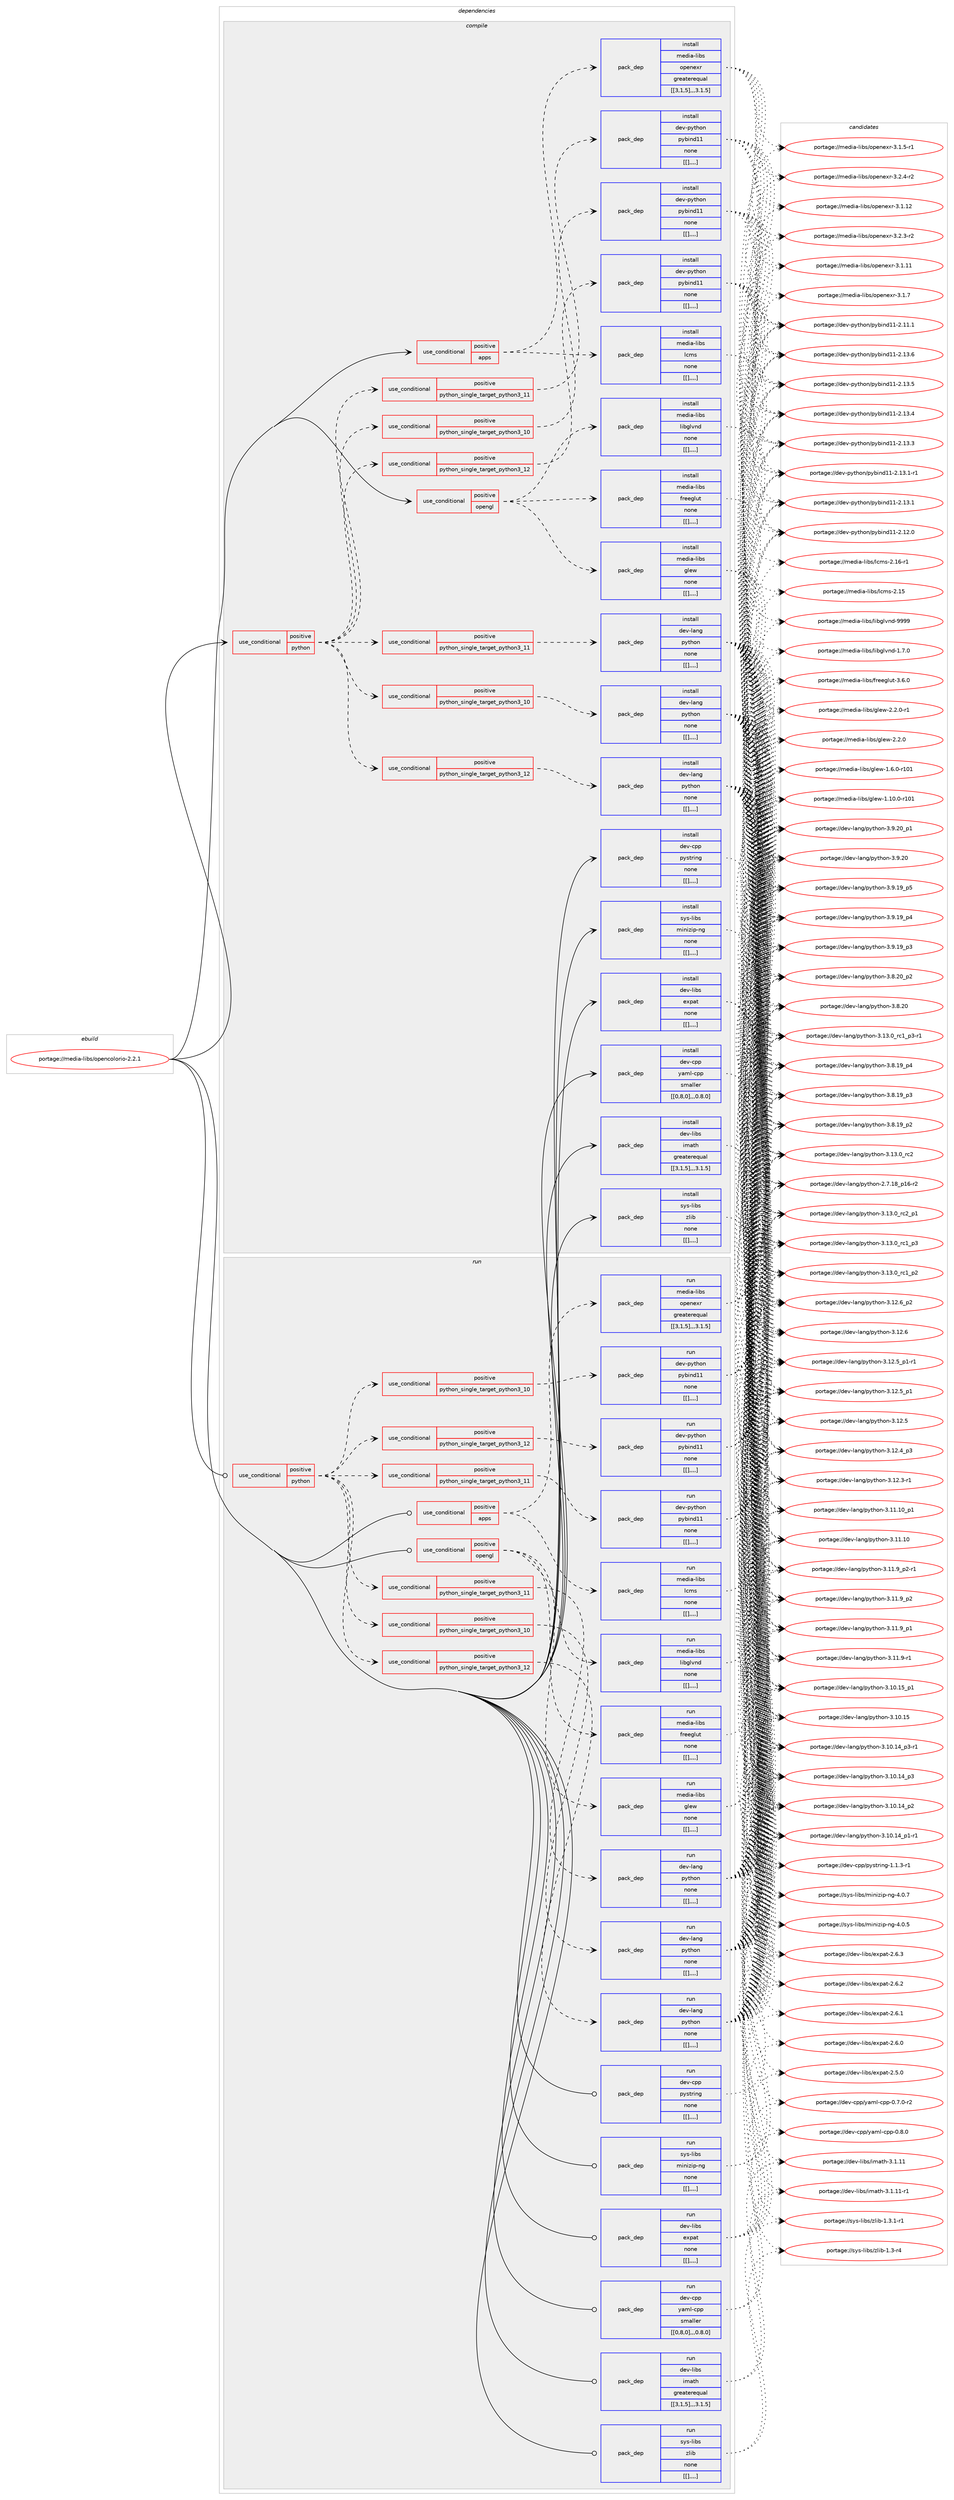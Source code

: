 digraph prolog {

# *************
# Graph options
# *************

newrank=true;
concentrate=true;
compound=true;
graph [rankdir=LR,fontname=Helvetica,fontsize=10,ranksep=1.5];#, ranksep=2.5, nodesep=0.2];
edge  [arrowhead=vee];
node  [fontname=Helvetica,fontsize=10];

# **********
# The ebuild
# **********

subgraph cluster_leftcol {
color=gray;
label=<<i>ebuild</i>>;
id [label="portage://media-libs/opencolorio-2.2.1", color=red, width=4, href="../media-libs/opencolorio-2.2.1.svg"];
}

# ****************
# The dependencies
# ****************

subgraph cluster_midcol {
color=gray;
label=<<i>dependencies</i>>;
subgraph cluster_compile {
fillcolor="#eeeeee";
style=filled;
label=<<i>compile</i>>;
subgraph cond80524 {
dependency314184 [label=<<TABLE BORDER="0" CELLBORDER="1" CELLSPACING="0" CELLPADDING="4"><TR><TD ROWSPAN="3" CELLPADDING="10">use_conditional</TD></TR><TR><TD>positive</TD></TR><TR><TD>apps</TD></TR></TABLE>>, shape=none, color=red];
subgraph pack231247 {
dependency314185 [label=<<TABLE BORDER="0" CELLBORDER="1" CELLSPACING="0" CELLPADDING="4" WIDTH="220"><TR><TD ROWSPAN="6" CELLPADDING="30">pack_dep</TD></TR><TR><TD WIDTH="110">install</TD></TR><TR><TD>media-libs</TD></TR><TR><TD>lcms</TD></TR><TR><TD>none</TD></TR><TR><TD>[[],,,,]</TD></TR></TABLE>>, shape=none, color=blue];
}
dependency314184:e -> dependency314185:w [weight=20,style="dashed",arrowhead="vee"];
subgraph pack231248 {
dependency314186 [label=<<TABLE BORDER="0" CELLBORDER="1" CELLSPACING="0" CELLPADDING="4" WIDTH="220"><TR><TD ROWSPAN="6" CELLPADDING="30">pack_dep</TD></TR><TR><TD WIDTH="110">install</TD></TR><TR><TD>media-libs</TD></TR><TR><TD>openexr</TD></TR><TR><TD>greaterequal</TD></TR><TR><TD>[[3,1,5],,,3.1.5]</TD></TR></TABLE>>, shape=none, color=blue];
}
dependency314184:e -> dependency314186:w [weight=20,style="dashed",arrowhead="vee"];
}
id:e -> dependency314184:w [weight=20,style="solid",arrowhead="vee"];
subgraph cond80525 {
dependency314187 [label=<<TABLE BORDER="0" CELLBORDER="1" CELLSPACING="0" CELLPADDING="4"><TR><TD ROWSPAN="3" CELLPADDING="10">use_conditional</TD></TR><TR><TD>positive</TD></TR><TR><TD>opengl</TD></TR></TABLE>>, shape=none, color=red];
subgraph pack231249 {
dependency314188 [label=<<TABLE BORDER="0" CELLBORDER="1" CELLSPACING="0" CELLPADDING="4" WIDTH="220"><TR><TD ROWSPAN="6" CELLPADDING="30">pack_dep</TD></TR><TR><TD WIDTH="110">install</TD></TR><TR><TD>media-libs</TD></TR><TR><TD>freeglut</TD></TR><TR><TD>none</TD></TR><TR><TD>[[],,,,]</TD></TR></TABLE>>, shape=none, color=blue];
}
dependency314187:e -> dependency314188:w [weight=20,style="dashed",arrowhead="vee"];
subgraph pack231250 {
dependency314189 [label=<<TABLE BORDER="0" CELLBORDER="1" CELLSPACING="0" CELLPADDING="4" WIDTH="220"><TR><TD ROWSPAN="6" CELLPADDING="30">pack_dep</TD></TR><TR><TD WIDTH="110">install</TD></TR><TR><TD>media-libs</TD></TR><TR><TD>glew</TD></TR><TR><TD>none</TD></TR><TR><TD>[[],,,,]</TD></TR></TABLE>>, shape=none, color=blue];
}
dependency314187:e -> dependency314189:w [weight=20,style="dashed",arrowhead="vee"];
subgraph pack231251 {
dependency314190 [label=<<TABLE BORDER="0" CELLBORDER="1" CELLSPACING="0" CELLPADDING="4" WIDTH="220"><TR><TD ROWSPAN="6" CELLPADDING="30">pack_dep</TD></TR><TR><TD WIDTH="110">install</TD></TR><TR><TD>media-libs</TD></TR><TR><TD>libglvnd</TD></TR><TR><TD>none</TD></TR><TR><TD>[[],,,,]</TD></TR></TABLE>>, shape=none, color=blue];
}
dependency314187:e -> dependency314190:w [weight=20,style="dashed",arrowhead="vee"];
}
id:e -> dependency314187:w [weight=20,style="solid",arrowhead="vee"];
subgraph cond80526 {
dependency314191 [label=<<TABLE BORDER="0" CELLBORDER="1" CELLSPACING="0" CELLPADDING="4"><TR><TD ROWSPAN="3" CELLPADDING="10">use_conditional</TD></TR><TR><TD>positive</TD></TR><TR><TD>python</TD></TR></TABLE>>, shape=none, color=red];
subgraph cond80527 {
dependency314192 [label=<<TABLE BORDER="0" CELLBORDER="1" CELLSPACING="0" CELLPADDING="4"><TR><TD ROWSPAN="3" CELLPADDING="10">use_conditional</TD></TR><TR><TD>positive</TD></TR><TR><TD>python_single_target_python3_10</TD></TR></TABLE>>, shape=none, color=red];
subgraph pack231252 {
dependency314193 [label=<<TABLE BORDER="0" CELLBORDER="1" CELLSPACING="0" CELLPADDING="4" WIDTH="220"><TR><TD ROWSPAN="6" CELLPADDING="30">pack_dep</TD></TR><TR><TD WIDTH="110">install</TD></TR><TR><TD>dev-lang</TD></TR><TR><TD>python</TD></TR><TR><TD>none</TD></TR><TR><TD>[[],,,,]</TD></TR></TABLE>>, shape=none, color=blue];
}
dependency314192:e -> dependency314193:w [weight=20,style="dashed",arrowhead="vee"];
}
dependency314191:e -> dependency314192:w [weight=20,style="dashed",arrowhead="vee"];
subgraph cond80528 {
dependency314194 [label=<<TABLE BORDER="0" CELLBORDER="1" CELLSPACING="0" CELLPADDING="4"><TR><TD ROWSPAN="3" CELLPADDING="10">use_conditional</TD></TR><TR><TD>positive</TD></TR><TR><TD>python_single_target_python3_11</TD></TR></TABLE>>, shape=none, color=red];
subgraph pack231253 {
dependency314195 [label=<<TABLE BORDER="0" CELLBORDER="1" CELLSPACING="0" CELLPADDING="4" WIDTH="220"><TR><TD ROWSPAN="6" CELLPADDING="30">pack_dep</TD></TR><TR><TD WIDTH="110">install</TD></TR><TR><TD>dev-lang</TD></TR><TR><TD>python</TD></TR><TR><TD>none</TD></TR><TR><TD>[[],,,,]</TD></TR></TABLE>>, shape=none, color=blue];
}
dependency314194:e -> dependency314195:w [weight=20,style="dashed",arrowhead="vee"];
}
dependency314191:e -> dependency314194:w [weight=20,style="dashed",arrowhead="vee"];
subgraph cond80529 {
dependency314196 [label=<<TABLE BORDER="0" CELLBORDER="1" CELLSPACING="0" CELLPADDING="4"><TR><TD ROWSPAN="3" CELLPADDING="10">use_conditional</TD></TR><TR><TD>positive</TD></TR><TR><TD>python_single_target_python3_12</TD></TR></TABLE>>, shape=none, color=red];
subgraph pack231254 {
dependency314197 [label=<<TABLE BORDER="0" CELLBORDER="1" CELLSPACING="0" CELLPADDING="4" WIDTH="220"><TR><TD ROWSPAN="6" CELLPADDING="30">pack_dep</TD></TR><TR><TD WIDTH="110">install</TD></TR><TR><TD>dev-lang</TD></TR><TR><TD>python</TD></TR><TR><TD>none</TD></TR><TR><TD>[[],,,,]</TD></TR></TABLE>>, shape=none, color=blue];
}
dependency314196:e -> dependency314197:w [weight=20,style="dashed",arrowhead="vee"];
}
dependency314191:e -> dependency314196:w [weight=20,style="dashed",arrowhead="vee"];
subgraph cond80530 {
dependency314198 [label=<<TABLE BORDER="0" CELLBORDER="1" CELLSPACING="0" CELLPADDING="4"><TR><TD ROWSPAN="3" CELLPADDING="10">use_conditional</TD></TR><TR><TD>positive</TD></TR><TR><TD>python_single_target_python3_10</TD></TR></TABLE>>, shape=none, color=red];
subgraph pack231255 {
dependency314199 [label=<<TABLE BORDER="0" CELLBORDER="1" CELLSPACING="0" CELLPADDING="4" WIDTH="220"><TR><TD ROWSPAN="6" CELLPADDING="30">pack_dep</TD></TR><TR><TD WIDTH="110">install</TD></TR><TR><TD>dev-python</TD></TR><TR><TD>pybind11</TD></TR><TR><TD>none</TD></TR><TR><TD>[[],,,,]</TD></TR></TABLE>>, shape=none, color=blue];
}
dependency314198:e -> dependency314199:w [weight=20,style="dashed",arrowhead="vee"];
}
dependency314191:e -> dependency314198:w [weight=20,style="dashed",arrowhead="vee"];
subgraph cond80531 {
dependency314200 [label=<<TABLE BORDER="0" CELLBORDER="1" CELLSPACING="0" CELLPADDING="4"><TR><TD ROWSPAN="3" CELLPADDING="10">use_conditional</TD></TR><TR><TD>positive</TD></TR><TR><TD>python_single_target_python3_11</TD></TR></TABLE>>, shape=none, color=red];
subgraph pack231256 {
dependency314201 [label=<<TABLE BORDER="0" CELLBORDER="1" CELLSPACING="0" CELLPADDING="4" WIDTH="220"><TR><TD ROWSPAN="6" CELLPADDING="30">pack_dep</TD></TR><TR><TD WIDTH="110">install</TD></TR><TR><TD>dev-python</TD></TR><TR><TD>pybind11</TD></TR><TR><TD>none</TD></TR><TR><TD>[[],,,,]</TD></TR></TABLE>>, shape=none, color=blue];
}
dependency314200:e -> dependency314201:w [weight=20,style="dashed",arrowhead="vee"];
}
dependency314191:e -> dependency314200:w [weight=20,style="dashed",arrowhead="vee"];
subgraph cond80532 {
dependency314202 [label=<<TABLE BORDER="0" CELLBORDER="1" CELLSPACING="0" CELLPADDING="4"><TR><TD ROWSPAN="3" CELLPADDING="10">use_conditional</TD></TR><TR><TD>positive</TD></TR><TR><TD>python_single_target_python3_12</TD></TR></TABLE>>, shape=none, color=red];
subgraph pack231257 {
dependency314203 [label=<<TABLE BORDER="0" CELLBORDER="1" CELLSPACING="0" CELLPADDING="4" WIDTH="220"><TR><TD ROWSPAN="6" CELLPADDING="30">pack_dep</TD></TR><TR><TD WIDTH="110">install</TD></TR><TR><TD>dev-python</TD></TR><TR><TD>pybind11</TD></TR><TR><TD>none</TD></TR><TR><TD>[[],,,,]</TD></TR></TABLE>>, shape=none, color=blue];
}
dependency314202:e -> dependency314203:w [weight=20,style="dashed",arrowhead="vee"];
}
dependency314191:e -> dependency314202:w [weight=20,style="dashed",arrowhead="vee"];
}
id:e -> dependency314191:w [weight=20,style="solid",arrowhead="vee"];
subgraph pack231258 {
dependency314204 [label=<<TABLE BORDER="0" CELLBORDER="1" CELLSPACING="0" CELLPADDING="4" WIDTH="220"><TR><TD ROWSPAN="6" CELLPADDING="30">pack_dep</TD></TR><TR><TD WIDTH="110">install</TD></TR><TR><TD>dev-cpp</TD></TR><TR><TD>pystring</TD></TR><TR><TD>none</TD></TR><TR><TD>[[],,,,]</TD></TR></TABLE>>, shape=none, color=blue];
}
id:e -> dependency314204:w [weight=20,style="solid",arrowhead="vee"];
subgraph pack231259 {
dependency314205 [label=<<TABLE BORDER="0" CELLBORDER="1" CELLSPACING="0" CELLPADDING="4" WIDTH="220"><TR><TD ROWSPAN="6" CELLPADDING="30">pack_dep</TD></TR><TR><TD WIDTH="110">install</TD></TR><TR><TD>dev-cpp</TD></TR><TR><TD>yaml-cpp</TD></TR><TR><TD>smaller</TD></TR><TR><TD>[[0,8,0],,,0.8.0]</TD></TR></TABLE>>, shape=none, color=blue];
}
id:e -> dependency314205:w [weight=20,style="solid",arrowhead="vee"];
subgraph pack231260 {
dependency314206 [label=<<TABLE BORDER="0" CELLBORDER="1" CELLSPACING="0" CELLPADDING="4" WIDTH="220"><TR><TD ROWSPAN="6" CELLPADDING="30">pack_dep</TD></TR><TR><TD WIDTH="110">install</TD></TR><TR><TD>dev-libs</TD></TR><TR><TD>expat</TD></TR><TR><TD>none</TD></TR><TR><TD>[[],,,,]</TD></TR></TABLE>>, shape=none, color=blue];
}
id:e -> dependency314206:w [weight=20,style="solid",arrowhead="vee"];
subgraph pack231261 {
dependency314207 [label=<<TABLE BORDER="0" CELLBORDER="1" CELLSPACING="0" CELLPADDING="4" WIDTH="220"><TR><TD ROWSPAN="6" CELLPADDING="30">pack_dep</TD></TR><TR><TD WIDTH="110">install</TD></TR><TR><TD>dev-libs</TD></TR><TR><TD>imath</TD></TR><TR><TD>greaterequal</TD></TR><TR><TD>[[3,1,5],,,3.1.5]</TD></TR></TABLE>>, shape=none, color=blue];
}
id:e -> dependency314207:w [weight=20,style="solid",arrowhead="vee"];
subgraph pack231262 {
dependency314208 [label=<<TABLE BORDER="0" CELLBORDER="1" CELLSPACING="0" CELLPADDING="4" WIDTH="220"><TR><TD ROWSPAN="6" CELLPADDING="30">pack_dep</TD></TR><TR><TD WIDTH="110">install</TD></TR><TR><TD>sys-libs</TD></TR><TR><TD>minizip-ng</TD></TR><TR><TD>none</TD></TR><TR><TD>[[],,,,]</TD></TR></TABLE>>, shape=none, color=blue];
}
id:e -> dependency314208:w [weight=20,style="solid",arrowhead="vee"];
subgraph pack231263 {
dependency314209 [label=<<TABLE BORDER="0" CELLBORDER="1" CELLSPACING="0" CELLPADDING="4" WIDTH="220"><TR><TD ROWSPAN="6" CELLPADDING="30">pack_dep</TD></TR><TR><TD WIDTH="110">install</TD></TR><TR><TD>sys-libs</TD></TR><TR><TD>zlib</TD></TR><TR><TD>none</TD></TR><TR><TD>[[],,,,]</TD></TR></TABLE>>, shape=none, color=blue];
}
id:e -> dependency314209:w [weight=20,style="solid",arrowhead="vee"];
}
subgraph cluster_compileandrun {
fillcolor="#eeeeee";
style=filled;
label=<<i>compile and run</i>>;
}
subgraph cluster_run {
fillcolor="#eeeeee";
style=filled;
label=<<i>run</i>>;
subgraph cond80533 {
dependency314210 [label=<<TABLE BORDER="0" CELLBORDER="1" CELLSPACING="0" CELLPADDING="4"><TR><TD ROWSPAN="3" CELLPADDING="10">use_conditional</TD></TR><TR><TD>positive</TD></TR><TR><TD>apps</TD></TR></TABLE>>, shape=none, color=red];
subgraph pack231264 {
dependency314211 [label=<<TABLE BORDER="0" CELLBORDER="1" CELLSPACING="0" CELLPADDING="4" WIDTH="220"><TR><TD ROWSPAN="6" CELLPADDING="30">pack_dep</TD></TR><TR><TD WIDTH="110">run</TD></TR><TR><TD>media-libs</TD></TR><TR><TD>lcms</TD></TR><TR><TD>none</TD></TR><TR><TD>[[],,,,]</TD></TR></TABLE>>, shape=none, color=blue];
}
dependency314210:e -> dependency314211:w [weight=20,style="dashed",arrowhead="vee"];
subgraph pack231265 {
dependency314212 [label=<<TABLE BORDER="0" CELLBORDER="1" CELLSPACING="0" CELLPADDING="4" WIDTH="220"><TR><TD ROWSPAN="6" CELLPADDING="30">pack_dep</TD></TR><TR><TD WIDTH="110">run</TD></TR><TR><TD>media-libs</TD></TR><TR><TD>openexr</TD></TR><TR><TD>greaterequal</TD></TR><TR><TD>[[3,1,5],,,3.1.5]</TD></TR></TABLE>>, shape=none, color=blue];
}
dependency314210:e -> dependency314212:w [weight=20,style="dashed",arrowhead="vee"];
}
id:e -> dependency314210:w [weight=20,style="solid",arrowhead="odot"];
subgraph cond80534 {
dependency314213 [label=<<TABLE BORDER="0" CELLBORDER="1" CELLSPACING="0" CELLPADDING="4"><TR><TD ROWSPAN="3" CELLPADDING="10">use_conditional</TD></TR><TR><TD>positive</TD></TR><TR><TD>opengl</TD></TR></TABLE>>, shape=none, color=red];
subgraph pack231266 {
dependency314214 [label=<<TABLE BORDER="0" CELLBORDER="1" CELLSPACING="0" CELLPADDING="4" WIDTH="220"><TR><TD ROWSPAN="6" CELLPADDING="30">pack_dep</TD></TR><TR><TD WIDTH="110">run</TD></TR><TR><TD>media-libs</TD></TR><TR><TD>freeglut</TD></TR><TR><TD>none</TD></TR><TR><TD>[[],,,,]</TD></TR></TABLE>>, shape=none, color=blue];
}
dependency314213:e -> dependency314214:w [weight=20,style="dashed",arrowhead="vee"];
subgraph pack231267 {
dependency314215 [label=<<TABLE BORDER="0" CELLBORDER="1" CELLSPACING="0" CELLPADDING="4" WIDTH="220"><TR><TD ROWSPAN="6" CELLPADDING="30">pack_dep</TD></TR><TR><TD WIDTH="110">run</TD></TR><TR><TD>media-libs</TD></TR><TR><TD>glew</TD></TR><TR><TD>none</TD></TR><TR><TD>[[],,,,]</TD></TR></TABLE>>, shape=none, color=blue];
}
dependency314213:e -> dependency314215:w [weight=20,style="dashed",arrowhead="vee"];
subgraph pack231268 {
dependency314216 [label=<<TABLE BORDER="0" CELLBORDER="1" CELLSPACING="0" CELLPADDING="4" WIDTH="220"><TR><TD ROWSPAN="6" CELLPADDING="30">pack_dep</TD></TR><TR><TD WIDTH="110">run</TD></TR><TR><TD>media-libs</TD></TR><TR><TD>libglvnd</TD></TR><TR><TD>none</TD></TR><TR><TD>[[],,,,]</TD></TR></TABLE>>, shape=none, color=blue];
}
dependency314213:e -> dependency314216:w [weight=20,style="dashed",arrowhead="vee"];
}
id:e -> dependency314213:w [weight=20,style="solid",arrowhead="odot"];
subgraph cond80535 {
dependency314217 [label=<<TABLE BORDER="0" CELLBORDER="1" CELLSPACING="0" CELLPADDING="4"><TR><TD ROWSPAN="3" CELLPADDING="10">use_conditional</TD></TR><TR><TD>positive</TD></TR><TR><TD>python</TD></TR></TABLE>>, shape=none, color=red];
subgraph cond80536 {
dependency314218 [label=<<TABLE BORDER="0" CELLBORDER="1" CELLSPACING="0" CELLPADDING="4"><TR><TD ROWSPAN="3" CELLPADDING="10">use_conditional</TD></TR><TR><TD>positive</TD></TR><TR><TD>python_single_target_python3_10</TD></TR></TABLE>>, shape=none, color=red];
subgraph pack231269 {
dependency314219 [label=<<TABLE BORDER="0" CELLBORDER="1" CELLSPACING="0" CELLPADDING="4" WIDTH="220"><TR><TD ROWSPAN="6" CELLPADDING="30">pack_dep</TD></TR><TR><TD WIDTH="110">run</TD></TR><TR><TD>dev-lang</TD></TR><TR><TD>python</TD></TR><TR><TD>none</TD></TR><TR><TD>[[],,,,]</TD></TR></TABLE>>, shape=none, color=blue];
}
dependency314218:e -> dependency314219:w [weight=20,style="dashed",arrowhead="vee"];
}
dependency314217:e -> dependency314218:w [weight=20,style="dashed",arrowhead="vee"];
subgraph cond80537 {
dependency314220 [label=<<TABLE BORDER="0" CELLBORDER="1" CELLSPACING="0" CELLPADDING="4"><TR><TD ROWSPAN="3" CELLPADDING="10">use_conditional</TD></TR><TR><TD>positive</TD></TR><TR><TD>python_single_target_python3_11</TD></TR></TABLE>>, shape=none, color=red];
subgraph pack231270 {
dependency314221 [label=<<TABLE BORDER="0" CELLBORDER="1" CELLSPACING="0" CELLPADDING="4" WIDTH="220"><TR><TD ROWSPAN="6" CELLPADDING="30">pack_dep</TD></TR><TR><TD WIDTH="110">run</TD></TR><TR><TD>dev-lang</TD></TR><TR><TD>python</TD></TR><TR><TD>none</TD></TR><TR><TD>[[],,,,]</TD></TR></TABLE>>, shape=none, color=blue];
}
dependency314220:e -> dependency314221:w [weight=20,style="dashed",arrowhead="vee"];
}
dependency314217:e -> dependency314220:w [weight=20,style="dashed",arrowhead="vee"];
subgraph cond80538 {
dependency314222 [label=<<TABLE BORDER="0" CELLBORDER="1" CELLSPACING="0" CELLPADDING="4"><TR><TD ROWSPAN="3" CELLPADDING="10">use_conditional</TD></TR><TR><TD>positive</TD></TR><TR><TD>python_single_target_python3_12</TD></TR></TABLE>>, shape=none, color=red];
subgraph pack231271 {
dependency314223 [label=<<TABLE BORDER="0" CELLBORDER="1" CELLSPACING="0" CELLPADDING="4" WIDTH="220"><TR><TD ROWSPAN="6" CELLPADDING="30">pack_dep</TD></TR><TR><TD WIDTH="110">run</TD></TR><TR><TD>dev-lang</TD></TR><TR><TD>python</TD></TR><TR><TD>none</TD></TR><TR><TD>[[],,,,]</TD></TR></TABLE>>, shape=none, color=blue];
}
dependency314222:e -> dependency314223:w [weight=20,style="dashed",arrowhead="vee"];
}
dependency314217:e -> dependency314222:w [weight=20,style="dashed",arrowhead="vee"];
subgraph cond80539 {
dependency314224 [label=<<TABLE BORDER="0" CELLBORDER="1" CELLSPACING="0" CELLPADDING="4"><TR><TD ROWSPAN="3" CELLPADDING="10">use_conditional</TD></TR><TR><TD>positive</TD></TR><TR><TD>python_single_target_python3_10</TD></TR></TABLE>>, shape=none, color=red];
subgraph pack231272 {
dependency314225 [label=<<TABLE BORDER="0" CELLBORDER="1" CELLSPACING="0" CELLPADDING="4" WIDTH="220"><TR><TD ROWSPAN="6" CELLPADDING="30">pack_dep</TD></TR><TR><TD WIDTH="110">run</TD></TR><TR><TD>dev-python</TD></TR><TR><TD>pybind11</TD></TR><TR><TD>none</TD></TR><TR><TD>[[],,,,]</TD></TR></TABLE>>, shape=none, color=blue];
}
dependency314224:e -> dependency314225:w [weight=20,style="dashed",arrowhead="vee"];
}
dependency314217:e -> dependency314224:w [weight=20,style="dashed",arrowhead="vee"];
subgraph cond80540 {
dependency314226 [label=<<TABLE BORDER="0" CELLBORDER="1" CELLSPACING="0" CELLPADDING="4"><TR><TD ROWSPAN="3" CELLPADDING="10">use_conditional</TD></TR><TR><TD>positive</TD></TR><TR><TD>python_single_target_python3_11</TD></TR></TABLE>>, shape=none, color=red];
subgraph pack231273 {
dependency314227 [label=<<TABLE BORDER="0" CELLBORDER="1" CELLSPACING="0" CELLPADDING="4" WIDTH="220"><TR><TD ROWSPAN="6" CELLPADDING="30">pack_dep</TD></TR><TR><TD WIDTH="110">run</TD></TR><TR><TD>dev-python</TD></TR><TR><TD>pybind11</TD></TR><TR><TD>none</TD></TR><TR><TD>[[],,,,]</TD></TR></TABLE>>, shape=none, color=blue];
}
dependency314226:e -> dependency314227:w [weight=20,style="dashed",arrowhead="vee"];
}
dependency314217:e -> dependency314226:w [weight=20,style="dashed",arrowhead="vee"];
subgraph cond80541 {
dependency314228 [label=<<TABLE BORDER="0" CELLBORDER="1" CELLSPACING="0" CELLPADDING="4"><TR><TD ROWSPAN="3" CELLPADDING="10">use_conditional</TD></TR><TR><TD>positive</TD></TR><TR><TD>python_single_target_python3_12</TD></TR></TABLE>>, shape=none, color=red];
subgraph pack231274 {
dependency314229 [label=<<TABLE BORDER="0" CELLBORDER="1" CELLSPACING="0" CELLPADDING="4" WIDTH="220"><TR><TD ROWSPAN="6" CELLPADDING="30">pack_dep</TD></TR><TR><TD WIDTH="110">run</TD></TR><TR><TD>dev-python</TD></TR><TR><TD>pybind11</TD></TR><TR><TD>none</TD></TR><TR><TD>[[],,,,]</TD></TR></TABLE>>, shape=none, color=blue];
}
dependency314228:e -> dependency314229:w [weight=20,style="dashed",arrowhead="vee"];
}
dependency314217:e -> dependency314228:w [weight=20,style="dashed",arrowhead="vee"];
}
id:e -> dependency314217:w [weight=20,style="solid",arrowhead="odot"];
subgraph pack231275 {
dependency314230 [label=<<TABLE BORDER="0" CELLBORDER="1" CELLSPACING="0" CELLPADDING="4" WIDTH="220"><TR><TD ROWSPAN="6" CELLPADDING="30">pack_dep</TD></TR><TR><TD WIDTH="110">run</TD></TR><TR><TD>dev-cpp</TD></TR><TR><TD>pystring</TD></TR><TR><TD>none</TD></TR><TR><TD>[[],,,,]</TD></TR></TABLE>>, shape=none, color=blue];
}
id:e -> dependency314230:w [weight=20,style="solid",arrowhead="odot"];
subgraph pack231276 {
dependency314231 [label=<<TABLE BORDER="0" CELLBORDER="1" CELLSPACING="0" CELLPADDING="4" WIDTH="220"><TR><TD ROWSPAN="6" CELLPADDING="30">pack_dep</TD></TR><TR><TD WIDTH="110">run</TD></TR><TR><TD>dev-cpp</TD></TR><TR><TD>yaml-cpp</TD></TR><TR><TD>smaller</TD></TR><TR><TD>[[0,8,0],,,0.8.0]</TD></TR></TABLE>>, shape=none, color=blue];
}
id:e -> dependency314231:w [weight=20,style="solid",arrowhead="odot"];
subgraph pack231277 {
dependency314232 [label=<<TABLE BORDER="0" CELLBORDER="1" CELLSPACING="0" CELLPADDING="4" WIDTH="220"><TR><TD ROWSPAN="6" CELLPADDING="30">pack_dep</TD></TR><TR><TD WIDTH="110">run</TD></TR><TR><TD>dev-libs</TD></TR><TR><TD>expat</TD></TR><TR><TD>none</TD></TR><TR><TD>[[],,,,]</TD></TR></TABLE>>, shape=none, color=blue];
}
id:e -> dependency314232:w [weight=20,style="solid",arrowhead="odot"];
subgraph pack231278 {
dependency314233 [label=<<TABLE BORDER="0" CELLBORDER="1" CELLSPACING="0" CELLPADDING="4" WIDTH="220"><TR><TD ROWSPAN="6" CELLPADDING="30">pack_dep</TD></TR><TR><TD WIDTH="110">run</TD></TR><TR><TD>dev-libs</TD></TR><TR><TD>imath</TD></TR><TR><TD>greaterequal</TD></TR><TR><TD>[[3,1,5],,,3.1.5]</TD></TR></TABLE>>, shape=none, color=blue];
}
id:e -> dependency314233:w [weight=20,style="solid",arrowhead="odot"];
subgraph pack231279 {
dependency314234 [label=<<TABLE BORDER="0" CELLBORDER="1" CELLSPACING="0" CELLPADDING="4" WIDTH="220"><TR><TD ROWSPAN="6" CELLPADDING="30">pack_dep</TD></TR><TR><TD WIDTH="110">run</TD></TR><TR><TD>sys-libs</TD></TR><TR><TD>minizip-ng</TD></TR><TR><TD>none</TD></TR><TR><TD>[[],,,,]</TD></TR></TABLE>>, shape=none, color=blue];
}
id:e -> dependency314234:w [weight=20,style="solid",arrowhead="odot"];
subgraph pack231280 {
dependency314235 [label=<<TABLE BORDER="0" CELLBORDER="1" CELLSPACING="0" CELLPADDING="4" WIDTH="220"><TR><TD ROWSPAN="6" CELLPADDING="30">pack_dep</TD></TR><TR><TD WIDTH="110">run</TD></TR><TR><TD>sys-libs</TD></TR><TR><TD>zlib</TD></TR><TR><TD>none</TD></TR><TR><TD>[[],,,,]</TD></TR></TABLE>>, shape=none, color=blue];
}
id:e -> dependency314235:w [weight=20,style="solid",arrowhead="odot"];
}
}

# **************
# The candidates
# **************

subgraph cluster_choices {
rank=same;
color=gray;
label=<<i>candidates</i>>;

subgraph choice231247 {
color=black;
nodesep=1;
choice109101100105974510810598115471089910911545504649544511449 [label="portage://media-libs/lcms-2.16-r1", color=red, width=4,href="../media-libs/lcms-2.16-r1.svg"];
choice10910110010597451081059811547108991091154550464953 [label="portage://media-libs/lcms-2.15", color=red, width=4,href="../media-libs/lcms-2.15.svg"];
dependency314185:e -> choice109101100105974510810598115471089910911545504649544511449:w [style=dotted,weight="100"];
dependency314185:e -> choice10910110010597451081059811547108991091154550464953:w [style=dotted,weight="100"];
}
subgraph choice231248 {
color=black;
nodesep=1;
choice109101100105974510810598115471111121011101011201144551465046524511450 [label="portage://media-libs/openexr-3.2.4-r2", color=red, width=4,href="../media-libs/openexr-3.2.4-r2.svg"];
choice109101100105974510810598115471111121011101011201144551465046514511450 [label="portage://media-libs/openexr-3.2.3-r2", color=red, width=4,href="../media-libs/openexr-3.2.3-r2.svg"];
choice1091011001059745108105981154711111210111010112011445514649464950 [label="portage://media-libs/openexr-3.1.12", color=red, width=4,href="../media-libs/openexr-3.1.12.svg"];
choice1091011001059745108105981154711111210111010112011445514649464949 [label="portage://media-libs/openexr-3.1.11", color=red, width=4,href="../media-libs/openexr-3.1.11.svg"];
choice10910110010597451081059811547111112101110101120114455146494655 [label="portage://media-libs/openexr-3.1.7", color=red, width=4,href="../media-libs/openexr-3.1.7.svg"];
choice109101100105974510810598115471111121011101011201144551464946534511449 [label="portage://media-libs/openexr-3.1.5-r1", color=red, width=4,href="../media-libs/openexr-3.1.5-r1.svg"];
dependency314186:e -> choice109101100105974510810598115471111121011101011201144551465046524511450:w [style=dotted,weight="100"];
dependency314186:e -> choice109101100105974510810598115471111121011101011201144551465046514511450:w [style=dotted,weight="100"];
dependency314186:e -> choice1091011001059745108105981154711111210111010112011445514649464950:w [style=dotted,weight="100"];
dependency314186:e -> choice1091011001059745108105981154711111210111010112011445514649464949:w [style=dotted,weight="100"];
dependency314186:e -> choice10910110010597451081059811547111112101110101120114455146494655:w [style=dotted,weight="100"];
dependency314186:e -> choice109101100105974510810598115471111121011101011201144551464946534511449:w [style=dotted,weight="100"];
}
subgraph choice231249 {
color=black;
nodesep=1;
choice10910110010597451081059811547102114101101103108117116455146544648 [label="portage://media-libs/freeglut-3.6.0", color=red, width=4,href="../media-libs/freeglut-3.6.0.svg"];
dependency314188:e -> choice10910110010597451081059811547102114101101103108117116455146544648:w [style=dotted,weight="100"];
}
subgraph choice231250 {
color=black;
nodesep=1;
choice109101100105974510810598115471031081011194550465046484511449 [label="portage://media-libs/glew-2.2.0-r1", color=red, width=4,href="../media-libs/glew-2.2.0-r1.svg"];
choice10910110010597451081059811547103108101119455046504648 [label="portage://media-libs/glew-2.2.0", color=red, width=4,href="../media-libs/glew-2.2.0.svg"];
choice109101100105974510810598115471031081011194549464948464845114494849 [label="portage://media-libs/glew-1.10.0-r101", color=red, width=4,href="../media-libs/glew-1.10.0-r101.svg"];
choice1091011001059745108105981154710310810111945494654464845114494849 [label="portage://media-libs/glew-1.6.0-r101", color=red, width=4,href="../media-libs/glew-1.6.0-r101.svg"];
dependency314189:e -> choice109101100105974510810598115471031081011194550465046484511449:w [style=dotted,weight="100"];
dependency314189:e -> choice10910110010597451081059811547103108101119455046504648:w [style=dotted,weight="100"];
dependency314189:e -> choice109101100105974510810598115471031081011194549464948464845114494849:w [style=dotted,weight="100"];
dependency314189:e -> choice1091011001059745108105981154710310810111945494654464845114494849:w [style=dotted,weight="100"];
}
subgraph choice231251 {
color=black;
nodesep=1;
choice10910110010597451081059811547108105981031081181101004557575757 [label="portage://media-libs/libglvnd-9999", color=red, width=4,href="../media-libs/libglvnd-9999.svg"];
choice1091011001059745108105981154710810598103108118110100454946554648 [label="portage://media-libs/libglvnd-1.7.0", color=red, width=4,href="../media-libs/libglvnd-1.7.0.svg"];
dependency314190:e -> choice10910110010597451081059811547108105981031081181101004557575757:w [style=dotted,weight="100"];
dependency314190:e -> choice1091011001059745108105981154710810598103108118110100454946554648:w [style=dotted,weight="100"];
}
subgraph choice231252 {
color=black;
nodesep=1;
choice100101118451089711010347112121116104111110455146495146489511499509511249 [label="portage://dev-lang/python-3.13.0_rc2_p1", color=red, width=4,href="../dev-lang/python-3.13.0_rc2_p1.svg"];
choice10010111845108971101034711212111610411111045514649514648951149950 [label="portage://dev-lang/python-3.13.0_rc2", color=red, width=4,href="../dev-lang/python-3.13.0_rc2.svg"];
choice1001011184510897110103471121211161041111104551464951464895114994995112514511449 [label="portage://dev-lang/python-3.13.0_rc1_p3-r1", color=red, width=4,href="../dev-lang/python-3.13.0_rc1_p3-r1.svg"];
choice100101118451089711010347112121116104111110455146495146489511499499511251 [label="portage://dev-lang/python-3.13.0_rc1_p3", color=red, width=4,href="../dev-lang/python-3.13.0_rc1_p3.svg"];
choice100101118451089711010347112121116104111110455146495146489511499499511250 [label="portage://dev-lang/python-3.13.0_rc1_p2", color=red, width=4,href="../dev-lang/python-3.13.0_rc1_p2.svg"];
choice100101118451089711010347112121116104111110455146495046549511250 [label="portage://dev-lang/python-3.12.6_p2", color=red, width=4,href="../dev-lang/python-3.12.6_p2.svg"];
choice10010111845108971101034711212111610411111045514649504654 [label="portage://dev-lang/python-3.12.6", color=red, width=4,href="../dev-lang/python-3.12.6.svg"];
choice1001011184510897110103471121211161041111104551464950465395112494511449 [label="portage://dev-lang/python-3.12.5_p1-r1", color=red, width=4,href="../dev-lang/python-3.12.5_p1-r1.svg"];
choice100101118451089711010347112121116104111110455146495046539511249 [label="portage://dev-lang/python-3.12.5_p1", color=red, width=4,href="../dev-lang/python-3.12.5_p1.svg"];
choice10010111845108971101034711212111610411111045514649504653 [label="portage://dev-lang/python-3.12.5", color=red, width=4,href="../dev-lang/python-3.12.5.svg"];
choice100101118451089711010347112121116104111110455146495046529511251 [label="portage://dev-lang/python-3.12.4_p3", color=red, width=4,href="../dev-lang/python-3.12.4_p3.svg"];
choice100101118451089711010347112121116104111110455146495046514511449 [label="portage://dev-lang/python-3.12.3-r1", color=red, width=4,href="../dev-lang/python-3.12.3-r1.svg"];
choice10010111845108971101034711212111610411111045514649494649489511249 [label="portage://dev-lang/python-3.11.10_p1", color=red, width=4,href="../dev-lang/python-3.11.10_p1.svg"];
choice1001011184510897110103471121211161041111104551464949464948 [label="portage://dev-lang/python-3.11.10", color=red, width=4,href="../dev-lang/python-3.11.10.svg"];
choice1001011184510897110103471121211161041111104551464949465795112504511449 [label="portage://dev-lang/python-3.11.9_p2-r1", color=red, width=4,href="../dev-lang/python-3.11.9_p2-r1.svg"];
choice100101118451089711010347112121116104111110455146494946579511250 [label="portage://dev-lang/python-3.11.9_p2", color=red, width=4,href="../dev-lang/python-3.11.9_p2.svg"];
choice100101118451089711010347112121116104111110455146494946579511249 [label="portage://dev-lang/python-3.11.9_p1", color=red, width=4,href="../dev-lang/python-3.11.9_p1.svg"];
choice100101118451089711010347112121116104111110455146494946574511449 [label="portage://dev-lang/python-3.11.9-r1", color=red, width=4,href="../dev-lang/python-3.11.9-r1.svg"];
choice10010111845108971101034711212111610411111045514649484649539511249 [label="portage://dev-lang/python-3.10.15_p1", color=red, width=4,href="../dev-lang/python-3.10.15_p1.svg"];
choice1001011184510897110103471121211161041111104551464948464953 [label="portage://dev-lang/python-3.10.15", color=red, width=4,href="../dev-lang/python-3.10.15.svg"];
choice100101118451089711010347112121116104111110455146494846495295112514511449 [label="portage://dev-lang/python-3.10.14_p3-r1", color=red, width=4,href="../dev-lang/python-3.10.14_p3-r1.svg"];
choice10010111845108971101034711212111610411111045514649484649529511251 [label="portage://dev-lang/python-3.10.14_p3", color=red, width=4,href="../dev-lang/python-3.10.14_p3.svg"];
choice10010111845108971101034711212111610411111045514649484649529511250 [label="portage://dev-lang/python-3.10.14_p2", color=red, width=4,href="../dev-lang/python-3.10.14_p2.svg"];
choice100101118451089711010347112121116104111110455146494846495295112494511449 [label="portage://dev-lang/python-3.10.14_p1-r1", color=red, width=4,href="../dev-lang/python-3.10.14_p1-r1.svg"];
choice100101118451089711010347112121116104111110455146574650489511249 [label="portage://dev-lang/python-3.9.20_p1", color=red, width=4,href="../dev-lang/python-3.9.20_p1.svg"];
choice10010111845108971101034711212111610411111045514657465048 [label="portage://dev-lang/python-3.9.20", color=red, width=4,href="../dev-lang/python-3.9.20.svg"];
choice100101118451089711010347112121116104111110455146574649579511253 [label="portage://dev-lang/python-3.9.19_p5", color=red, width=4,href="../dev-lang/python-3.9.19_p5.svg"];
choice100101118451089711010347112121116104111110455146574649579511252 [label="portage://dev-lang/python-3.9.19_p4", color=red, width=4,href="../dev-lang/python-3.9.19_p4.svg"];
choice100101118451089711010347112121116104111110455146574649579511251 [label="portage://dev-lang/python-3.9.19_p3", color=red, width=4,href="../dev-lang/python-3.9.19_p3.svg"];
choice100101118451089711010347112121116104111110455146564650489511250 [label="portage://dev-lang/python-3.8.20_p2", color=red, width=4,href="../dev-lang/python-3.8.20_p2.svg"];
choice10010111845108971101034711212111610411111045514656465048 [label="portage://dev-lang/python-3.8.20", color=red, width=4,href="../dev-lang/python-3.8.20.svg"];
choice100101118451089711010347112121116104111110455146564649579511252 [label="portage://dev-lang/python-3.8.19_p4", color=red, width=4,href="../dev-lang/python-3.8.19_p4.svg"];
choice100101118451089711010347112121116104111110455146564649579511251 [label="portage://dev-lang/python-3.8.19_p3", color=red, width=4,href="../dev-lang/python-3.8.19_p3.svg"];
choice100101118451089711010347112121116104111110455146564649579511250 [label="portage://dev-lang/python-3.8.19_p2", color=red, width=4,href="../dev-lang/python-3.8.19_p2.svg"];
choice100101118451089711010347112121116104111110455046554649569511249544511450 [label="portage://dev-lang/python-2.7.18_p16-r2", color=red, width=4,href="../dev-lang/python-2.7.18_p16-r2.svg"];
dependency314193:e -> choice100101118451089711010347112121116104111110455146495146489511499509511249:w [style=dotted,weight="100"];
dependency314193:e -> choice10010111845108971101034711212111610411111045514649514648951149950:w [style=dotted,weight="100"];
dependency314193:e -> choice1001011184510897110103471121211161041111104551464951464895114994995112514511449:w [style=dotted,weight="100"];
dependency314193:e -> choice100101118451089711010347112121116104111110455146495146489511499499511251:w [style=dotted,weight="100"];
dependency314193:e -> choice100101118451089711010347112121116104111110455146495146489511499499511250:w [style=dotted,weight="100"];
dependency314193:e -> choice100101118451089711010347112121116104111110455146495046549511250:w [style=dotted,weight="100"];
dependency314193:e -> choice10010111845108971101034711212111610411111045514649504654:w [style=dotted,weight="100"];
dependency314193:e -> choice1001011184510897110103471121211161041111104551464950465395112494511449:w [style=dotted,weight="100"];
dependency314193:e -> choice100101118451089711010347112121116104111110455146495046539511249:w [style=dotted,weight="100"];
dependency314193:e -> choice10010111845108971101034711212111610411111045514649504653:w [style=dotted,weight="100"];
dependency314193:e -> choice100101118451089711010347112121116104111110455146495046529511251:w [style=dotted,weight="100"];
dependency314193:e -> choice100101118451089711010347112121116104111110455146495046514511449:w [style=dotted,weight="100"];
dependency314193:e -> choice10010111845108971101034711212111610411111045514649494649489511249:w [style=dotted,weight="100"];
dependency314193:e -> choice1001011184510897110103471121211161041111104551464949464948:w [style=dotted,weight="100"];
dependency314193:e -> choice1001011184510897110103471121211161041111104551464949465795112504511449:w [style=dotted,weight="100"];
dependency314193:e -> choice100101118451089711010347112121116104111110455146494946579511250:w [style=dotted,weight="100"];
dependency314193:e -> choice100101118451089711010347112121116104111110455146494946579511249:w [style=dotted,weight="100"];
dependency314193:e -> choice100101118451089711010347112121116104111110455146494946574511449:w [style=dotted,weight="100"];
dependency314193:e -> choice10010111845108971101034711212111610411111045514649484649539511249:w [style=dotted,weight="100"];
dependency314193:e -> choice1001011184510897110103471121211161041111104551464948464953:w [style=dotted,weight="100"];
dependency314193:e -> choice100101118451089711010347112121116104111110455146494846495295112514511449:w [style=dotted,weight="100"];
dependency314193:e -> choice10010111845108971101034711212111610411111045514649484649529511251:w [style=dotted,weight="100"];
dependency314193:e -> choice10010111845108971101034711212111610411111045514649484649529511250:w [style=dotted,weight="100"];
dependency314193:e -> choice100101118451089711010347112121116104111110455146494846495295112494511449:w [style=dotted,weight="100"];
dependency314193:e -> choice100101118451089711010347112121116104111110455146574650489511249:w [style=dotted,weight="100"];
dependency314193:e -> choice10010111845108971101034711212111610411111045514657465048:w [style=dotted,weight="100"];
dependency314193:e -> choice100101118451089711010347112121116104111110455146574649579511253:w [style=dotted,weight="100"];
dependency314193:e -> choice100101118451089711010347112121116104111110455146574649579511252:w [style=dotted,weight="100"];
dependency314193:e -> choice100101118451089711010347112121116104111110455146574649579511251:w [style=dotted,weight="100"];
dependency314193:e -> choice100101118451089711010347112121116104111110455146564650489511250:w [style=dotted,weight="100"];
dependency314193:e -> choice10010111845108971101034711212111610411111045514656465048:w [style=dotted,weight="100"];
dependency314193:e -> choice100101118451089711010347112121116104111110455146564649579511252:w [style=dotted,weight="100"];
dependency314193:e -> choice100101118451089711010347112121116104111110455146564649579511251:w [style=dotted,weight="100"];
dependency314193:e -> choice100101118451089711010347112121116104111110455146564649579511250:w [style=dotted,weight="100"];
dependency314193:e -> choice100101118451089711010347112121116104111110455046554649569511249544511450:w [style=dotted,weight="100"];
}
subgraph choice231253 {
color=black;
nodesep=1;
choice100101118451089711010347112121116104111110455146495146489511499509511249 [label="portage://dev-lang/python-3.13.0_rc2_p1", color=red, width=4,href="../dev-lang/python-3.13.0_rc2_p1.svg"];
choice10010111845108971101034711212111610411111045514649514648951149950 [label="portage://dev-lang/python-3.13.0_rc2", color=red, width=4,href="../dev-lang/python-3.13.0_rc2.svg"];
choice1001011184510897110103471121211161041111104551464951464895114994995112514511449 [label="portage://dev-lang/python-3.13.0_rc1_p3-r1", color=red, width=4,href="../dev-lang/python-3.13.0_rc1_p3-r1.svg"];
choice100101118451089711010347112121116104111110455146495146489511499499511251 [label="portage://dev-lang/python-3.13.0_rc1_p3", color=red, width=4,href="../dev-lang/python-3.13.0_rc1_p3.svg"];
choice100101118451089711010347112121116104111110455146495146489511499499511250 [label="portage://dev-lang/python-3.13.0_rc1_p2", color=red, width=4,href="../dev-lang/python-3.13.0_rc1_p2.svg"];
choice100101118451089711010347112121116104111110455146495046549511250 [label="portage://dev-lang/python-3.12.6_p2", color=red, width=4,href="../dev-lang/python-3.12.6_p2.svg"];
choice10010111845108971101034711212111610411111045514649504654 [label="portage://dev-lang/python-3.12.6", color=red, width=4,href="../dev-lang/python-3.12.6.svg"];
choice1001011184510897110103471121211161041111104551464950465395112494511449 [label="portage://dev-lang/python-3.12.5_p1-r1", color=red, width=4,href="../dev-lang/python-3.12.5_p1-r1.svg"];
choice100101118451089711010347112121116104111110455146495046539511249 [label="portage://dev-lang/python-3.12.5_p1", color=red, width=4,href="../dev-lang/python-3.12.5_p1.svg"];
choice10010111845108971101034711212111610411111045514649504653 [label="portage://dev-lang/python-3.12.5", color=red, width=4,href="../dev-lang/python-3.12.5.svg"];
choice100101118451089711010347112121116104111110455146495046529511251 [label="portage://dev-lang/python-3.12.4_p3", color=red, width=4,href="../dev-lang/python-3.12.4_p3.svg"];
choice100101118451089711010347112121116104111110455146495046514511449 [label="portage://dev-lang/python-3.12.3-r1", color=red, width=4,href="../dev-lang/python-3.12.3-r1.svg"];
choice10010111845108971101034711212111610411111045514649494649489511249 [label="portage://dev-lang/python-3.11.10_p1", color=red, width=4,href="../dev-lang/python-3.11.10_p1.svg"];
choice1001011184510897110103471121211161041111104551464949464948 [label="portage://dev-lang/python-3.11.10", color=red, width=4,href="../dev-lang/python-3.11.10.svg"];
choice1001011184510897110103471121211161041111104551464949465795112504511449 [label="portage://dev-lang/python-3.11.9_p2-r1", color=red, width=4,href="../dev-lang/python-3.11.9_p2-r1.svg"];
choice100101118451089711010347112121116104111110455146494946579511250 [label="portage://dev-lang/python-3.11.9_p2", color=red, width=4,href="../dev-lang/python-3.11.9_p2.svg"];
choice100101118451089711010347112121116104111110455146494946579511249 [label="portage://dev-lang/python-3.11.9_p1", color=red, width=4,href="../dev-lang/python-3.11.9_p1.svg"];
choice100101118451089711010347112121116104111110455146494946574511449 [label="portage://dev-lang/python-3.11.9-r1", color=red, width=4,href="../dev-lang/python-3.11.9-r1.svg"];
choice10010111845108971101034711212111610411111045514649484649539511249 [label="portage://dev-lang/python-3.10.15_p1", color=red, width=4,href="../dev-lang/python-3.10.15_p1.svg"];
choice1001011184510897110103471121211161041111104551464948464953 [label="portage://dev-lang/python-3.10.15", color=red, width=4,href="../dev-lang/python-3.10.15.svg"];
choice100101118451089711010347112121116104111110455146494846495295112514511449 [label="portage://dev-lang/python-3.10.14_p3-r1", color=red, width=4,href="../dev-lang/python-3.10.14_p3-r1.svg"];
choice10010111845108971101034711212111610411111045514649484649529511251 [label="portage://dev-lang/python-3.10.14_p3", color=red, width=4,href="../dev-lang/python-3.10.14_p3.svg"];
choice10010111845108971101034711212111610411111045514649484649529511250 [label="portage://dev-lang/python-3.10.14_p2", color=red, width=4,href="../dev-lang/python-3.10.14_p2.svg"];
choice100101118451089711010347112121116104111110455146494846495295112494511449 [label="portage://dev-lang/python-3.10.14_p1-r1", color=red, width=4,href="../dev-lang/python-3.10.14_p1-r1.svg"];
choice100101118451089711010347112121116104111110455146574650489511249 [label="portage://dev-lang/python-3.9.20_p1", color=red, width=4,href="../dev-lang/python-3.9.20_p1.svg"];
choice10010111845108971101034711212111610411111045514657465048 [label="portage://dev-lang/python-3.9.20", color=red, width=4,href="../dev-lang/python-3.9.20.svg"];
choice100101118451089711010347112121116104111110455146574649579511253 [label="portage://dev-lang/python-3.9.19_p5", color=red, width=4,href="../dev-lang/python-3.9.19_p5.svg"];
choice100101118451089711010347112121116104111110455146574649579511252 [label="portage://dev-lang/python-3.9.19_p4", color=red, width=4,href="../dev-lang/python-3.9.19_p4.svg"];
choice100101118451089711010347112121116104111110455146574649579511251 [label="portage://dev-lang/python-3.9.19_p3", color=red, width=4,href="../dev-lang/python-3.9.19_p3.svg"];
choice100101118451089711010347112121116104111110455146564650489511250 [label="portage://dev-lang/python-3.8.20_p2", color=red, width=4,href="../dev-lang/python-3.8.20_p2.svg"];
choice10010111845108971101034711212111610411111045514656465048 [label="portage://dev-lang/python-3.8.20", color=red, width=4,href="../dev-lang/python-3.8.20.svg"];
choice100101118451089711010347112121116104111110455146564649579511252 [label="portage://dev-lang/python-3.8.19_p4", color=red, width=4,href="../dev-lang/python-3.8.19_p4.svg"];
choice100101118451089711010347112121116104111110455146564649579511251 [label="portage://dev-lang/python-3.8.19_p3", color=red, width=4,href="../dev-lang/python-3.8.19_p3.svg"];
choice100101118451089711010347112121116104111110455146564649579511250 [label="portage://dev-lang/python-3.8.19_p2", color=red, width=4,href="../dev-lang/python-3.8.19_p2.svg"];
choice100101118451089711010347112121116104111110455046554649569511249544511450 [label="portage://dev-lang/python-2.7.18_p16-r2", color=red, width=4,href="../dev-lang/python-2.7.18_p16-r2.svg"];
dependency314195:e -> choice100101118451089711010347112121116104111110455146495146489511499509511249:w [style=dotted,weight="100"];
dependency314195:e -> choice10010111845108971101034711212111610411111045514649514648951149950:w [style=dotted,weight="100"];
dependency314195:e -> choice1001011184510897110103471121211161041111104551464951464895114994995112514511449:w [style=dotted,weight="100"];
dependency314195:e -> choice100101118451089711010347112121116104111110455146495146489511499499511251:w [style=dotted,weight="100"];
dependency314195:e -> choice100101118451089711010347112121116104111110455146495146489511499499511250:w [style=dotted,weight="100"];
dependency314195:e -> choice100101118451089711010347112121116104111110455146495046549511250:w [style=dotted,weight="100"];
dependency314195:e -> choice10010111845108971101034711212111610411111045514649504654:w [style=dotted,weight="100"];
dependency314195:e -> choice1001011184510897110103471121211161041111104551464950465395112494511449:w [style=dotted,weight="100"];
dependency314195:e -> choice100101118451089711010347112121116104111110455146495046539511249:w [style=dotted,weight="100"];
dependency314195:e -> choice10010111845108971101034711212111610411111045514649504653:w [style=dotted,weight="100"];
dependency314195:e -> choice100101118451089711010347112121116104111110455146495046529511251:w [style=dotted,weight="100"];
dependency314195:e -> choice100101118451089711010347112121116104111110455146495046514511449:w [style=dotted,weight="100"];
dependency314195:e -> choice10010111845108971101034711212111610411111045514649494649489511249:w [style=dotted,weight="100"];
dependency314195:e -> choice1001011184510897110103471121211161041111104551464949464948:w [style=dotted,weight="100"];
dependency314195:e -> choice1001011184510897110103471121211161041111104551464949465795112504511449:w [style=dotted,weight="100"];
dependency314195:e -> choice100101118451089711010347112121116104111110455146494946579511250:w [style=dotted,weight="100"];
dependency314195:e -> choice100101118451089711010347112121116104111110455146494946579511249:w [style=dotted,weight="100"];
dependency314195:e -> choice100101118451089711010347112121116104111110455146494946574511449:w [style=dotted,weight="100"];
dependency314195:e -> choice10010111845108971101034711212111610411111045514649484649539511249:w [style=dotted,weight="100"];
dependency314195:e -> choice1001011184510897110103471121211161041111104551464948464953:w [style=dotted,weight="100"];
dependency314195:e -> choice100101118451089711010347112121116104111110455146494846495295112514511449:w [style=dotted,weight="100"];
dependency314195:e -> choice10010111845108971101034711212111610411111045514649484649529511251:w [style=dotted,weight="100"];
dependency314195:e -> choice10010111845108971101034711212111610411111045514649484649529511250:w [style=dotted,weight="100"];
dependency314195:e -> choice100101118451089711010347112121116104111110455146494846495295112494511449:w [style=dotted,weight="100"];
dependency314195:e -> choice100101118451089711010347112121116104111110455146574650489511249:w [style=dotted,weight="100"];
dependency314195:e -> choice10010111845108971101034711212111610411111045514657465048:w [style=dotted,weight="100"];
dependency314195:e -> choice100101118451089711010347112121116104111110455146574649579511253:w [style=dotted,weight="100"];
dependency314195:e -> choice100101118451089711010347112121116104111110455146574649579511252:w [style=dotted,weight="100"];
dependency314195:e -> choice100101118451089711010347112121116104111110455146574649579511251:w [style=dotted,weight="100"];
dependency314195:e -> choice100101118451089711010347112121116104111110455146564650489511250:w [style=dotted,weight="100"];
dependency314195:e -> choice10010111845108971101034711212111610411111045514656465048:w [style=dotted,weight="100"];
dependency314195:e -> choice100101118451089711010347112121116104111110455146564649579511252:w [style=dotted,weight="100"];
dependency314195:e -> choice100101118451089711010347112121116104111110455146564649579511251:w [style=dotted,weight="100"];
dependency314195:e -> choice100101118451089711010347112121116104111110455146564649579511250:w [style=dotted,weight="100"];
dependency314195:e -> choice100101118451089711010347112121116104111110455046554649569511249544511450:w [style=dotted,weight="100"];
}
subgraph choice231254 {
color=black;
nodesep=1;
choice100101118451089711010347112121116104111110455146495146489511499509511249 [label="portage://dev-lang/python-3.13.0_rc2_p1", color=red, width=4,href="../dev-lang/python-3.13.0_rc2_p1.svg"];
choice10010111845108971101034711212111610411111045514649514648951149950 [label="portage://dev-lang/python-3.13.0_rc2", color=red, width=4,href="../dev-lang/python-3.13.0_rc2.svg"];
choice1001011184510897110103471121211161041111104551464951464895114994995112514511449 [label="portage://dev-lang/python-3.13.0_rc1_p3-r1", color=red, width=4,href="../dev-lang/python-3.13.0_rc1_p3-r1.svg"];
choice100101118451089711010347112121116104111110455146495146489511499499511251 [label="portage://dev-lang/python-3.13.0_rc1_p3", color=red, width=4,href="../dev-lang/python-3.13.0_rc1_p3.svg"];
choice100101118451089711010347112121116104111110455146495146489511499499511250 [label="portage://dev-lang/python-3.13.0_rc1_p2", color=red, width=4,href="../dev-lang/python-3.13.0_rc1_p2.svg"];
choice100101118451089711010347112121116104111110455146495046549511250 [label="portage://dev-lang/python-3.12.6_p2", color=red, width=4,href="../dev-lang/python-3.12.6_p2.svg"];
choice10010111845108971101034711212111610411111045514649504654 [label="portage://dev-lang/python-3.12.6", color=red, width=4,href="../dev-lang/python-3.12.6.svg"];
choice1001011184510897110103471121211161041111104551464950465395112494511449 [label="portage://dev-lang/python-3.12.5_p1-r1", color=red, width=4,href="../dev-lang/python-3.12.5_p1-r1.svg"];
choice100101118451089711010347112121116104111110455146495046539511249 [label="portage://dev-lang/python-3.12.5_p1", color=red, width=4,href="../dev-lang/python-3.12.5_p1.svg"];
choice10010111845108971101034711212111610411111045514649504653 [label="portage://dev-lang/python-3.12.5", color=red, width=4,href="../dev-lang/python-3.12.5.svg"];
choice100101118451089711010347112121116104111110455146495046529511251 [label="portage://dev-lang/python-3.12.4_p3", color=red, width=4,href="../dev-lang/python-3.12.4_p3.svg"];
choice100101118451089711010347112121116104111110455146495046514511449 [label="portage://dev-lang/python-3.12.3-r1", color=red, width=4,href="../dev-lang/python-3.12.3-r1.svg"];
choice10010111845108971101034711212111610411111045514649494649489511249 [label="portage://dev-lang/python-3.11.10_p1", color=red, width=4,href="../dev-lang/python-3.11.10_p1.svg"];
choice1001011184510897110103471121211161041111104551464949464948 [label="portage://dev-lang/python-3.11.10", color=red, width=4,href="../dev-lang/python-3.11.10.svg"];
choice1001011184510897110103471121211161041111104551464949465795112504511449 [label="portage://dev-lang/python-3.11.9_p2-r1", color=red, width=4,href="../dev-lang/python-3.11.9_p2-r1.svg"];
choice100101118451089711010347112121116104111110455146494946579511250 [label="portage://dev-lang/python-3.11.9_p2", color=red, width=4,href="../dev-lang/python-3.11.9_p2.svg"];
choice100101118451089711010347112121116104111110455146494946579511249 [label="portage://dev-lang/python-3.11.9_p1", color=red, width=4,href="../dev-lang/python-3.11.9_p1.svg"];
choice100101118451089711010347112121116104111110455146494946574511449 [label="portage://dev-lang/python-3.11.9-r1", color=red, width=4,href="../dev-lang/python-3.11.9-r1.svg"];
choice10010111845108971101034711212111610411111045514649484649539511249 [label="portage://dev-lang/python-3.10.15_p1", color=red, width=4,href="../dev-lang/python-3.10.15_p1.svg"];
choice1001011184510897110103471121211161041111104551464948464953 [label="portage://dev-lang/python-3.10.15", color=red, width=4,href="../dev-lang/python-3.10.15.svg"];
choice100101118451089711010347112121116104111110455146494846495295112514511449 [label="portage://dev-lang/python-3.10.14_p3-r1", color=red, width=4,href="../dev-lang/python-3.10.14_p3-r1.svg"];
choice10010111845108971101034711212111610411111045514649484649529511251 [label="portage://dev-lang/python-3.10.14_p3", color=red, width=4,href="../dev-lang/python-3.10.14_p3.svg"];
choice10010111845108971101034711212111610411111045514649484649529511250 [label="portage://dev-lang/python-3.10.14_p2", color=red, width=4,href="../dev-lang/python-3.10.14_p2.svg"];
choice100101118451089711010347112121116104111110455146494846495295112494511449 [label="portage://dev-lang/python-3.10.14_p1-r1", color=red, width=4,href="../dev-lang/python-3.10.14_p1-r1.svg"];
choice100101118451089711010347112121116104111110455146574650489511249 [label="portage://dev-lang/python-3.9.20_p1", color=red, width=4,href="../dev-lang/python-3.9.20_p1.svg"];
choice10010111845108971101034711212111610411111045514657465048 [label="portage://dev-lang/python-3.9.20", color=red, width=4,href="../dev-lang/python-3.9.20.svg"];
choice100101118451089711010347112121116104111110455146574649579511253 [label="portage://dev-lang/python-3.9.19_p5", color=red, width=4,href="../dev-lang/python-3.9.19_p5.svg"];
choice100101118451089711010347112121116104111110455146574649579511252 [label="portage://dev-lang/python-3.9.19_p4", color=red, width=4,href="../dev-lang/python-3.9.19_p4.svg"];
choice100101118451089711010347112121116104111110455146574649579511251 [label="portage://dev-lang/python-3.9.19_p3", color=red, width=4,href="../dev-lang/python-3.9.19_p3.svg"];
choice100101118451089711010347112121116104111110455146564650489511250 [label="portage://dev-lang/python-3.8.20_p2", color=red, width=4,href="../dev-lang/python-3.8.20_p2.svg"];
choice10010111845108971101034711212111610411111045514656465048 [label="portage://dev-lang/python-3.8.20", color=red, width=4,href="../dev-lang/python-3.8.20.svg"];
choice100101118451089711010347112121116104111110455146564649579511252 [label="portage://dev-lang/python-3.8.19_p4", color=red, width=4,href="../dev-lang/python-3.8.19_p4.svg"];
choice100101118451089711010347112121116104111110455146564649579511251 [label="portage://dev-lang/python-3.8.19_p3", color=red, width=4,href="../dev-lang/python-3.8.19_p3.svg"];
choice100101118451089711010347112121116104111110455146564649579511250 [label="portage://dev-lang/python-3.8.19_p2", color=red, width=4,href="../dev-lang/python-3.8.19_p2.svg"];
choice100101118451089711010347112121116104111110455046554649569511249544511450 [label="portage://dev-lang/python-2.7.18_p16-r2", color=red, width=4,href="../dev-lang/python-2.7.18_p16-r2.svg"];
dependency314197:e -> choice100101118451089711010347112121116104111110455146495146489511499509511249:w [style=dotted,weight="100"];
dependency314197:e -> choice10010111845108971101034711212111610411111045514649514648951149950:w [style=dotted,weight="100"];
dependency314197:e -> choice1001011184510897110103471121211161041111104551464951464895114994995112514511449:w [style=dotted,weight="100"];
dependency314197:e -> choice100101118451089711010347112121116104111110455146495146489511499499511251:w [style=dotted,weight="100"];
dependency314197:e -> choice100101118451089711010347112121116104111110455146495146489511499499511250:w [style=dotted,weight="100"];
dependency314197:e -> choice100101118451089711010347112121116104111110455146495046549511250:w [style=dotted,weight="100"];
dependency314197:e -> choice10010111845108971101034711212111610411111045514649504654:w [style=dotted,weight="100"];
dependency314197:e -> choice1001011184510897110103471121211161041111104551464950465395112494511449:w [style=dotted,weight="100"];
dependency314197:e -> choice100101118451089711010347112121116104111110455146495046539511249:w [style=dotted,weight="100"];
dependency314197:e -> choice10010111845108971101034711212111610411111045514649504653:w [style=dotted,weight="100"];
dependency314197:e -> choice100101118451089711010347112121116104111110455146495046529511251:w [style=dotted,weight="100"];
dependency314197:e -> choice100101118451089711010347112121116104111110455146495046514511449:w [style=dotted,weight="100"];
dependency314197:e -> choice10010111845108971101034711212111610411111045514649494649489511249:w [style=dotted,weight="100"];
dependency314197:e -> choice1001011184510897110103471121211161041111104551464949464948:w [style=dotted,weight="100"];
dependency314197:e -> choice1001011184510897110103471121211161041111104551464949465795112504511449:w [style=dotted,weight="100"];
dependency314197:e -> choice100101118451089711010347112121116104111110455146494946579511250:w [style=dotted,weight="100"];
dependency314197:e -> choice100101118451089711010347112121116104111110455146494946579511249:w [style=dotted,weight="100"];
dependency314197:e -> choice100101118451089711010347112121116104111110455146494946574511449:w [style=dotted,weight="100"];
dependency314197:e -> choice10010111845108971101034711212111610411111045514649484649539511249:w [style=dotted,weight="100"];
dependency314197:e -> choice1001011184510897110103471121211161041111104551464948464953:w [style=dotted,weight="100"];
dependency314197:e -> choice100101118451089711010347112121116104111110455146494846495295112514511449:w [style=dotted,weight="100"];
dependency314197:e -> choice10010111845108971101034711212111610411111045514649484649529511251:w [style=dotted,weight="100"];
dependency314197:e -> choice10010111845108971101034711212111610411111045514649484649529511250:w [style=dotted,weight="100"];
dependency314197:e -> choice100101118451089711010347112121116104111110455146494846495295112494511449:w [style=dotted,weight="100"];
dependency314197:e -> choice100101118451089711010347112121116104111110455146574650489511249:w [style=dotted,weight="100"];
dependency314197:e -> choice10010111845108971101034711212111610411111045514657465048:w [style=dotted,weight="100"];
dependency314197:e -> choice100101118451089711010347112121116104111110455146574649579511253:w [style=dotted,weight="100"];
dependency314197:e -> choice100101118451089711010347112121116104111110455146574649579511252:w [style=dotted,weight="100"];
dependency314197:e -> choice100101118451089711010347112121116104111110455146574649579511251:w [style=dotted,weight="100"];
dependency314197:e -> choice100101118451089711010347112121116104111110455146564650489511250:w [style=dotted,weight="100"];
dependency314197:e -> choice10010111845108971101034711212111610411111045514656465048:w [style=dotted,weight="100"];
dependency314197:e -> choice100101118451089711010347112121116104111110455146564649579511252:w [style=dotted,weight="100"];
dependency314197:e -> choice100101118451089711010347112121116104111110455146564649579511251:w [style=dotted,weight="100"];
dependency314197:e -> choice100101118451089711010347112121116104111110455146564649579511250:w [style=dotted,weight="100"];
dependency314197:e -> choice100101118451089711010347112121116104111110455046554649569511249544511450:w [style=dotted,weight="100"];
}
subgraph choice231255 {
color=black;
nodesep=1;
choice100101118451121211161041111104711212198105110100494945504649514654 [label="portage://dev-python/pybind11-2.13.6", color=red, width=4,href="../dev-python/pybind11-2.13.6.svg"];
choice100101118451121211161041111104711212198105110100494945504649514653 [label="portage://dev-python/pybind11-2.13.5", color=red, width=4,href="../dev-python/pybind11-2.13.5.svg"];
choice100101118451121211161041111104711212198105110100494945504649514652 [label="portage://dev-python/pybind11-2.13.4", color=red, width=4,href="../dev-python/pybind11-2.13.4.svg"];
choice100101118451121211161041111104711212198105110100494945504649514651 [label="portage://dev-python/pybind11-2.13.3", color=red, width=4,href="../dev-python/pybind11-2.13.3.svg"];
choice1001011184511212111610411111047112121981051101004949455046495146494511449 [label="portage://dev-python/pybind11-2.13.1-r1", color=red, width=4,href="../dev-python/pybind11-2.13.1-r1.svg"];
choice100101118451121211161041111104711212198105110100494945504649514649 [label="portage://dev-python/pybind11-2.13.1", color=red, width=4,href="../dev-python/pybind11-2.13.1.svg"];
choice100101118451121211161041111104711212198105110100494945504649504648 [label="portage://dev-python/pybind11-2.12.0", color=red, width=4,href="../dev-python/pybind11-2.12.0.svg"];
choice100101118451121211161041111104711212198105110100494945504649494649 [label="portage://dev-python/pybind11-2.11.1", color=red, width=4,href="../dev-python/pybind11-2.11.1.svg"];
dependency314199:e -> choice100101118451121211161041111104711212198105110100494945504649514654:w [style=dotted,weight="100"];
dependency314199:e -> choice100101118451121211161041111104711212198105110100494945504649514653:w [style=dotted,weight="100"];
dependency314199:e -> choice100101118451121211161041111104711212198105110100494945504649514652:w [style=dotted,weight="100"];
dependency314199:e -> choice100101118451121211161041111104711212198105110100494945504649514651:w [style=dotted,weight="100"];
dependency314199:e -> choice1001011184511212111610411111047112121981051101004949455046495146494511449:w [style=dotted,weight="100"];
dependency314199:e -> choice100101118451121211161041111104711212198105110100494945504649514649:w [style=dotted,weight="100"];
dependency314199:e -> choice100101118451121211161041111104711212198105110100494945504649504648:w [style=dotted,weight="100"];
dependency314199:e -> choice100101118451121211161041111104711212198105110100494945504649494649:w [style=dotted,weight="100"];
}
subgraph choice231256 {
color=black;
nodesep=1;
choice100101118451121211161041111104711212198105110100494945504649514654 [label="portage://dev-python/pybind11-2.13.6", color=red, width=4,href="../dev-python/pybind11-2.13.6.svg"];
choice100101118451121211161041111104711212198105110100494945504649514653 [label="portage://dev-python/pybind11-2.13.5", color=red, width=4,href="../dev-python/pybind11-2.13.5.svg"];
choice100101118451121211161041111104711212198105110100494945504649514652 [label="portage://dev-python/pybind11-2.13.4", color=red, width=4,href="../dev-python/pybind11-2.13.4.svg"];
choice100101118451121211161041111104711212198105110100494945504649514651 [label="portage://dev-python/pybind11-2.13.3", color=red, width=4,href="../dev-python/pybind11-2.13.3.svg"];
choice1001011184511212111610411111047112121981051101004949455046495146494511449 [label="portage://dev-python/pybind11-2.13.1-r1", color=red, width=4,href="../dev-python/pybind11-2.13.1-r1.svg"];
choice100101118451121211161041111104711212198105110100494945504649514649 [label="portage://dev-python/pybind11-2.13.1", color=red, width=4,href="../dev-python/pybind11-2.13.1.svg"];
choice100101118451121211161041111104711212198105110100494945504649504648 [label="portage://dev-python/pybind11-2.12.0", color=red, width=4,href="../dev-python/pybind11-2.12.0.svg"];
choice100101118451121211161041111104711212198105110100494945504649494649 [label="portage://dev-python/pybind11-2.11.1", color=red, width=4,href="../dev-python/pybind11-2.11.1.svg"];
dependency314201:e -> choice100101118451121211161041111104711212198105110100494945504649514654:w [style=dotted,weight="100"];
dependency314201:e -> choice100101118451121211161041111104711212198105110100494945504649514653:w [style=dotted,weight="100"];
dependency314201:e -> choice100101118451121211161041111104711212198105110100494945504649514652:w [style=dotted,weight="100"];
dependency314201:e -> choice100101118451121211161041111104711212198105110100494945504649514651:w [style=dotted,weight="100"];
dependency314201:e -> choice1001011184511212111610411111047112121981051101004949455046495146494511449:w [style=dotted,weight="100"];
dependency314201:e -> choice100101118451121211161041111104711212198105110100494945504649514649:w [style=dotted,weight="100"];
dependency314201:e -> choice100101118451121211161041111104711212198105110100494945504649504648:w [style=dotted,weight="100"];
dependency314201:e -> choice100101118451121211161041111104711212198105110100494945504649494649:w [style=dotted,weight="100"];
}
subgraph choice231257 {
color=black;
nodesep=1;
choice100101118451121211161041111104711212198105110100494945504649514654 [label="portage://dev-python/pybind11-2.13.6", color=red, width=4,href="../dev-python/pybind11-2.13.6.svg"];
choice100101118451121211161041111104711212198105110100494945504649514653 [label="portage://dev-python/pybind11-2.13.5", color=red, width=4,href="../dev-python/pybind11-2.13.5.svg"];
choice100101118451121211161041111104711212198105110100494945504649514652 [label="portage://dev-python/pybind11-2.13.4", color=red, width=4,href="../dev-python/pybind11-2.13.4.svg"];
choice100101118451121211161041111104711212198105110100494945504649514651 [label="portage://dev-python/pybind11-2.13.3", color=red, width=4,href="../dev-python/pybind11-2.13.3.svg"];
choice1001011184511212111610411111047112121981051101004949455046495146494511449 [label="portage://dev-python/pybind11-2.13.1-r1", color=red, width=4,href="../dev-python/pybind11-2.13.1-r1.svg"];
choice100101118451121211161041111104711212198105110100494945504649514649 [label="portage://dev-python/pybind11-2.13.1", color=red, width=4,href="../dev-python/pybind11-2.13.1.svg"];
choice100101118451121211161041111104711212198105110100494945504649504648 [label="portage://dev-python/pybind11-2.12.0", color=red, width=4,href="../dev-python/pybind11-2.12.0.svg"];
choice100101118451121211161041111104711212198105110100494945504649494649 [label="portage://dev-python/pybind11-2.11.1", color=red, width=4,href="../dev-python/pybind11-2.11.1.svg"];
dependency314203:e -> choice100101118451121211161041111104711212198105110100494945504649514654:w [style=dotted,weight="100"];
dependency314203:e -> choice100101118451121211161041111104711212198105110100494945504649514653:w [style=dotted,weight="100"];
dependency314203:e -> choice100101118451121211161041111104711212198105110100494945504649514652:w [style=dotted,weight="100"];
dependency314203:e -> choice100101118451121211161041111104711212198105110100494945504649514651:w [style=dotted,weight="100"];
dependency314203:e -> choice1001011184511212111610411111047112121981051101004949455046495146494511449:w [style=dotted,weight="100"];
dependency314203:e -> choice100101118451121211161041111104711212198105110100494945504649514649:w [style=dotted,weight="100"];
dependency314203:e -> choice100101118451121211161041111104711212198105110100494945504649504648:w [style=dotted,weight="100"];
dependency314203:e -> choice100101118451121211161041111104711212198105110100494945504649494649:w [style=dotted,weight="100"];
}
subgraph choice231258 {
color=black;
nodesep=1;
choice1001011184599112112471121211151161141051101034549464946514511449 [label="portage://dev-cpp/pystring-1.1.3-r1", color=red, width=4,href="../dev-cpp/pystring-1.1.3-r1.svg"];
dependency314204:e -> choice1001011184599112112471121211151161141051101034549464946514511449:w [style=dotted,weight="100"];
}
subgraph choice231259 {
color=black;
nodesep=1;
choice100101118459911211247121971091084599112112454846564648 [label="portage://dev-cpp/yaml-cpp-0.8.0", color=red, width=4,href="../dev-cpp/yaml-cpp-0.8.0.svg"];
choice1001011184599112112471219710910845991121124548465546484511450 [label="portage://dev-cpp/yaml-cpp-0.7.0-r2", color=red, width=4,href="../dev-cpp/yaml-cpp-0.7.0-r2.svg"];
dependency314205:e -> choice100101118459911211247121971091084599112112454846564648:w [style=dotted,weight="100"];
dependency314205:e -> choice1001011184599112112471219710910845991121124548465546484511450:w [style=dotted,weight="100"];
}
subgraph choice231260 {
color=black;
nodesep=1;
choice10010111845108105981154710112011297116455046544651 [label="portage://dev-libs/expat-2.6.3", color=red, width=4,href="../dev-libs/expat-2.6.3.svg"];
choice10010111845108105981154710112011297116455046544650 [label="portage://dev-libs/expat-2.6.2", color=red, width=4,href="../dev-libs/expat-2.6.2.svg"];
choice10010111845108105981154710112011297116455046544649 [label="portage://dev-libs/expat-2.6.1", color=red, width=4,href="../dev-libs/expat-2.6.1.svg"];
choice10010111845108105981154710112011297116455046544648 [label="portage://dev-libs/expat-2.6.0", color=red, width=4,href="../dev-libs/expat-2.6.0.svg"];
choice10010111845108105981154710112011297116455046534648 [label="portage://dev-libs/expat-2.5.0", color=red, width=4,href="../dev-libs/expat-2.5.0.svg"];
dependency314206:e -> choice10010111845108105981154710112011297116455046544651:w [style=dotted,weight="100"];
dependency314206:e -> choice10010111845108105981154710112011297116455046544650:w [style=dotted,weight="100"];
dependency314206:e -> choice10010111845108105981154710112011297116455046544649:w [style=dotted,weight="100"];
dependency314206:e -> choice10010111845108105981154710112011297116455046544648:w [style=dotted,weight="100"];
dependency314206:e -> choice10010111845108105981154710112011297116455046534648:w [style=dotted,weight="100"];
}
subgraph choice231261 {
color=black;
nodesep=1;
choice10010111845108105981154710510997116104455146494649494511449 [label="portage://dev-libs/imath-3.1.11-r1", color=red, width=4,href="../dev-libs/imath-3.1.11-r1.svg"];
choice1001011184510810598115471051099711610445514649464949 [label="portage://dev-libs/imath-3.1.11", color=red, width=4,href="../dev-libs/imath-3.1.11.svg"];
dependency314207:e -> choice10010111845108105981154710510997116104455146494649494511449:w [style=dotted,weight="100"];
dependency314207:e -> choice1001011184510810598115471051099711610445514649464949:w [style=dotted,weight="100"];
}
subgraph choice231262 {
color=black;
nodesep=1;
choice11512111545108105981154710910511010512210511245110103455246484655 [label="portage://sys-libs/minizip-ng-4.0.7", color=red, width=4,href="../sys-libs/minizip-ng-4.0.7.svg"];
choice11512111545108105981154710910511010512210511245110103455246484653 [label="portage://sys-libs/minizip-ng-4.0.5", color=red, width=4,href="../sys-libs/minizip-ng-4.0.5.svg"];
dependency314208:e -> choice11512111545108105981154710910511010512210511245110103455246484655:w [style=dotted,weight="100"];
dependency314208:e -> choice11512111545108105981154710910511010512210511245110103455246484653:w [style=dotted,weight="100"];
}
subgraph choice231263 {
color=black;
nodesep=1;
choice115121115451081059811547122108105984549465146494511449 [label="portage://sys-libs/zlib-1.3.1-r1", color=red, width=4,href="../sys-libs/zlib-1.3.1-r1.svg"];
choice11512111545108105981154712210810598454946514511452 [label="portage://sys-libs/zlib-1.3-r4", color=red, width=4,href="../sys-libs/zlib-1.3-r4.svg"];
dependency314209:e -> choice115121115451081059811547122108105984549465146494511449:w [style=dotted,weight="100"];
dependency314209:e -> choice11512111545108105981154712210810598454946514511452:w [style=dotted,weight="100"];
}
subgraph choice231264 {
color=black;
nodesep=1;
choice109101100105974510810598115471089910911545504649544511449 [label="portage://media-libs/lcms-2.16-r1", color=red, width=4,href="../media-libs/lcms-2.16-r1.svg"];
choice10910110010597451081059811547108991091154550464953 [label="portage://media-libs/lcms-2.15", color=red, width=4,href="../media-libs/lcms-2.15.svg"];
dependency314211:e -> choice109101100105974510810598115471089910911545504649544511449:w [style=dotted,weight="100"];
dependency314211:e -> choice10910110010597451081059811547108991091154550464953:w [style=dotted,weight="100"];
}
subgraph choice231265 {
color=black;
nodesep=1;
choice109101100105974510810598115471111121011101011201144551465046524511450 [label="portage://media-libs/openexr-3.2.4-r2", color=red, width=4,href="../media-libs/openexr-3.2.4-r2.svg"];
choice109101100105974510810598115471111121011101011201144551465046514511450 [label="portage://media-libs/openexr-3.2.3-r2", color=red, width=4,href="../media-libs/openexr-3.2.3-r2.svg"];
choice1091011001059745108105981154711111210111010112011445514649464950 [label="portage://media-libs/openexr-3.1.12", color=red, width=4,href="../media-libs/openexr-3.1.12.svg"];
choice1091011001059745108105981154711111210111010112011445514649464949 [label="portage://media-libs/openexr-3.1.11", color=red, width=4,href="../media-libs/openexr-3.1.11.svg"];
choice10910110010597451081059811547111112101110101120114455146494655 [label="portage://media-libs/openexr-3.1.7", color=red, width=4,href="../media-libs/openexr-3.1.7.svg"];
choice109101100105974510810598115471111121011101011201144551464946534511449 [label="portage://media-libs/openexr-3.1.5-r1", color=red, width=4,href="../media-libs/openexr-3.1.5-r1.svg"];
dependency314212:e -> choice109101100105974510810598115471111121011101011201144551465046524511450:w [style=dotted,weight="100"];
dependency314212:e -> choice109101100105974510810598115471111121011101011201144551465046514511450:w [style=dotted,weight="100"];
dependency314212:e -> choice1091011001059745108105981154711111210111010112011445514649464950:w [style=dotted,weight="100"];
dependency314212:e -> choice1091011001059745108105981154711111210111010112011445514649464949:w [style=dotted,weight="100"];
dependency314212:e -> choice10910110010597451081059811547111112101110101120114455146494655:w [style=dotted,weight="100"];
dependency314212:e -> choice109101100105974510810598115471111121011101011201144551464946534511449:w [style=dotted,weight="100"];
}
subgraph choice231266 {
color=black;
nodesep=1;
choice10910110010597451081059811547102114101101103108117116455146544648 [label="portage://media-libs/freeglut-3.6.0", color=red, width=4,href="../media-libs/freeglut-3.6.0.svg"];
dependency314214:e -> choice10910110010597451081059811547102114101101103108117116455146544648:w [style=dotted,weight="100"];
}
subgraph choice231267 {
color=black;
nodesep=1;
choice109101100105974510810598115471031081011194550465046484511449 [label="portage://media-libs/glew-2.2.0-r1", color=red, width=4,href="../media-libs/glew-2.2.0-r1.svg"];
choice10910110010597451081059811547103108101119455046504648 [label="portage://media-libs/glew-2.2.0", color=red, width=4,href="../media-libs/glew-2.2.0.svg"];
choice109101100105974510810598115471031081011194549464948464845114494849 [label="portage://media-libs/glew-1.10.0-r101", color=red, width=4,href="../media-libs/glew-1.10.0-r101.svg"];
choice1091011001059745108105981154710310810111945494654464845114494849 [label="portage://media-libs/glew-1.6.0-r101", color=red, width=4,href="../media-libs/glew-1.6.0-r101.svg"];
dependency314215:e -> choice109101100105974510810598115471031081011194550465046484511449:w [style=dotted,weight="100"];
dependency314215:e -> choice10910110010597451081059811547103108101119455046504648:w [style=dotted,weight="100"];
dependency314215:e -> choice109101100105974510810598115471031081011194549464948464845114494849:w [style=dotted,weight="100"];
dependency314215:e -> choice1091011001059745108105981154710310810111945494654464845114494849:w [style=dotted,weight="100"];
}
subgraph choice231268 {
color=black;
nodesep=1;
choice10910110010597451081059811547108105981031081181101004557575757 [label="portage://media-libs/libglvnd-9999", color=red, width=4,href="../media-libs/libglvnd-9999.svg"];
choice1091011001059745108105981154710810598103108118110100454946554648 [label="portage://media-libs/libglvnd-1.7.0", color=red, width=4,href="../media-libs/libglvnd-1.7.0.svg"];
dependency314216:e -> choice10910110010597451081059811547108105981031081181101004557575757:w [style=dotted,weight="100"];
dependency314216:e -> choice1091011001059745108105981154710810598103108118110100454946554648:w [style=dotted,weight="100"];
}
subgraph choice231269 {
color=black;
nodesep=1;
choice100101118451089711010347112121116104111110455146495146489511499509511249 [label="portage://dev-lang/python-3.13.0_rc2_p1", color=red, width=4,href="../dev-lang/python-3.13.0_rc2_p1.svg"];
choice10010111845108971101034711212111610411111045514649514648951149950 [label="portage://dev-lang/python-3.13.0_rc2", color=red, width=4,href="../dev-lang/python-3.13.0_rc2.svg"];
choice1001011184510897110103471121211161041111104551464951464895114994995112514511449 [label="portage://dev-lang/python-3.13.0_rc1_p3-r1", color=red, width=4,href="../dev-lang/python-3.13.0_rc1_p3-r1.svg"];
choice100101118451089711010347112121116104111110455146495146489511499499511251 [label="portage://dev-lang/python-3.13.0_rc1_p3", color=red, width=4,href="../dev-lang/python-3.13.0_rc1_p3.svg"];
choice100101118451089711010347112121116104111110455146495146489511499499511250 [label="portage://dev-lang/python-3.13.0_rc1_p2", color=red, width=4,href="../dev-lang/python-3.13.0_rc1_p2.svg"];
choice100101118451089711010347112121116104111110455146495046549511250 [label="portage://dev-lang/python-3.12.6_p2", color=red, width=4,href="../dev-lang/python-3.12.6_p2.svg"];
choice10010111845108971101034711212111610411111045514649504654 [label="portage://dev-lang/python-3.12.6", color=red, width=4,href="../dev-lang/python-3.12.6.svg"];
choice1001011184510897110103471121211161041111104551464950465395112494511449 [label="portage://dev-lang/python-3.12.5_p1-r1", color=red, width=4,href="../dev-lang/python-3.12.5_p1-r1.svg"];
choice100101118451089711010347112121116104111110455146495046539511249 [label="portage://dev-lang/python-3.12.5_p1", color=red, width=4,href="../dev-lang/python-3.12.5_p1.svg"];
choice10010111845108971101034711212111610411111045514649504653 [label="portage://dev-lang/python-3.12.5", color=red, width=4,href="../dev-lang/python-3.12.5.svg"];
choice100101118451089711010347112121116104111110455146495046529511251 [label="portage://dev-lang/python-3.12.4_p3", color=red, width=4,href="../dev-lang/python-3.12.4_p3.svg"];
choice100101118451089711010347112121116104111110455146495046514511449 [label="portage://dev-lang/python-3.12.3-r1", color=red, width=4,href="../dev-lang/python-3.12.3-r1.svg"];
choice10010111845108971101034711212111610411111045514649494649489511249 [label="portage://dev-lang/python-3.11.10_p1", color=red, width=4,href="../dev-lang/python-3.11.10_p1.svg"];
choice1001011184510897110103471121211161041111104551464949464948 [label="portage://dev-lang/python-3.11.10", color=red, width=4,href="../dev-lang/python-3.11.10.svg"];
choice1001011184510897110103471121211161041111104551464949465795112504511449 [label="portage://dev-lang/python-3.11.9_p2-r1", color=red, width=4,href="../dev-lang/python-3.11.9_p2-r1.svg"];
choice100101118451089711010347112121116104111110455146494946579511250 [label="portage://dev-lang/python-3.11.9_p2", color=red, width=4,href="../dev-lang/python-3.11.9_p2.svg"];
choice100101118451089711010347112121116104111110455146494946579511249 [label="portage://dev-lang/python-3.11.9_p1", color=red, width=4,href="../dev-lang/python-3.11.9_p1.svg"];
choice100101118451089711010347112121116104111110455146494946574511449 [label="portage://dev-lang/python-3.11.9-r1", color=red, width=4,href="../dev-lang/python-3.11.9-r1.svg"];
choice10010111845108971101034711212111610411111045514649484649539511249 [label="portage://dev-lang/python-3.10.15_p1", color=red, width=4,href="../dev-lang/python-3.10.15_p1.svg"];
choice1001011184510897110103471121211161041111104551464948464953 [label="portage://dev-lang/python-3.10.15", color=red, width=4,href="../dev-lang/python-3.10.15.svg"];
choice100101118451089711010347112121116104111110455146494846495295112514511449 [label="portage://dev-lang/python-3.10.14_p3-r1", color=red, width=4,href="../dev-lang/python-3.10.14_p3-r1.svg"];
choice10010111845108971101034711212111610411111045514649484649529511251 [label="portage://dev-lang/python-3.10.14_p3", color=red, width=4,href="../dev-lang/python-3.10.14_p3.svg"];
choice10010111845108971101034711212111610411111045514649484649529511250 [label="portage://dev-lang/python-3.10.14_p2", color=red, width=4,href="../dev-lang/python-3.10.14_p2.svg"];
choice100101118451089711010347112121116104111110455146494846495295112494511449 [label="portage://dev-lang/python-3.10.14_p1-r1", color=red, width=4,href="../dev-lang/python-3.10.14_p1-r1.svg"];
choice100101118451089711010347112121116104111110455146574650489511249 [label="portage://dev-lang/python-3.9.20_p1", color=red, width=4,href="../dev-lang/python-3.9.20_p1.svg"];
choice10010111845108971101034711212111610411111045514657465048 [label="portage://dev-lang/python-3.9.20", color=red, width=4,href="../dev-lang/python-3.9.20.svg"];
choice100101118451089711010347112121116104111110455146574649579511253 [label="portage://dev-lang/python-3.9.19_p5", color=red, width=4,href="../dev-lang/python-3.9.19_p5.svg"];
choice100101118451089711010347112121116104111110455146574649579511252 [label="portage://dev-lang/python-3.9.19_p4", color=red, width=4,href="../dev-lang/python-3.9.19_p4.svg"];
choice100101118451089711010347112121116104111110455146574649579511251 [label="portage://dev-lang/python-3.9.19_p3", color=red, width=4,href="../dev-lang/python-3.9.19_p3.svg"];
choice100101118451089711010347112121116104111110455146564650489511250 [label="portage://dev-lang/python-3.8.20_p2", color=red, width=4,href="../dev-lang/python-3.8.20_p2.svg"];
choice10010111845108971101034711212111610411111045514656465048 [label="portage://dev-lang/python-3.8.20", color=red, width=4,href="../dev-lang/python-3.8.20.svg"];
choice100101118451089711010347112121116104111110455146564649579511252 [label="portage://dev-lang/python-3.8.19_p4", color=red, width=4,href="../dev-lang/python-3.8.19_p4.svg"];
choice100101118451089711010347112121116104111110455146564649579511251 [label="portage://dev-lang/python-3.8.19_p3", color=red, width=4,href="../dev-lang/python-3.8.19_p3.svg"];
choice100101118451089711010347112121116104111110455146564649579511250 [label="portage://dev-lang/python-3.8.19_p2", color=red, width=4,href="../dev-lang/python-3.8.19_p2.svg"];
choice100101118451089711010347112121116104111110455046554649569511249544511450 [label="portage://dev-lang/python-2.7.18_p16-r2", color=red, width=4,href="../dev-lang/python-2.7.18_p16-r2.svg"];
dependency314219:e -> choice100101118451089711010347112121116104111110455146495146489511499509511249:w [style=dotted,weight="100"];
dependency314219:e -> choice10010111845108971101034711212111610411111045514649514648951149950:w [style=dotted,weight="100"];
dependency314219:e -> choice1001011184510897110103471121211161041111104551464951464895114994995112514511449:w [style=dotted,weight="100"];
dependency314219:e -> choice100101118451089711010347112121116104111110455146495146489511499499511251:w [style=dotted,weight="100"];
dependency314219:e -> choice100101118451089711010347112121116104111110455146495146489511499499511250:w [style=dotted,weight="100"];
dependency314219:e -> choice100101118451089711010347112121116104111110455146495046549511250:w [style=dotted,weight="100"];
dependency314219:e -> choice10010111845108971101034711212111610411111045514649504654:w [style=dotted,weight="100"];
dependency314219:e -> choice1001011184510897110103471121211161041111104551464950465395112494511449:w [style=dotted,weight="100"];
dependency314219:e -> choice100101118451089711010347112121116104111110455146495046539511249:w [style=dotted,weight="100"];
dependency314219:e -> choice10010111845108971101034711212111610411111045514649504653:w [style=dotted,weight="100"];
dependency314219:e -> choice100101118451089711010347112121116104111110455146495046529511251:w [style=dotted,weight="100"];
dependency314219:e -> choice100101118451089711010347112121116104111110455146495046514511449:w [style=dotted,weight="100"];
dependency314219:e -> choice10010111845108971101034711212111610411111045514649494649489511249:w [style=dotted,weight="100"];
dependency314219:e -> choice1001011184510897110103471121211161041111104551464949464948:w [style=dotted,weight="100"];
dependency314219:e -> choice1001011184510897110103471121211161041111104551464949465795112504511449:w [style=dotted,weight="100"];
dependency314219:e -> choice100101118451089711010347112121116104111110455146494946579511250:w [style=dotted,weight="100"];
dependency314219:e -> choice100101118451089711010347112121116104111110455146494946579511249:w [style=dotted,weight="100"];
dependency314219:e -> choice100101118451089711010347112121116104111110455146494946574511449:w [style=dotted,weight="100"];
dependency314219:e -> choice10010111845108971101034711212111610411111045514649484649539511249:w [style=dotted,weight="100"];
dependency314219:e -> choice1001011184510897110103471121211161041111104551464948464953:w [style=dotted,weight="100"];
dependency314219:e -> choice100101118451089711010347112121116104111110455146494846495295112514511449:w [style=dotted,weight="100"];
dependency314219:e -> choice10010111845108971101034711212111610411111045514649484649529511251:w [style=dotted,weight="100"];
dependency314219:e -> choice10010111845108971101034711212111610411111045514649484649529511250:w [style=dotted,weight="100"];
dependency314219:e -> choice100101118451089711010347112121116104111110455146494846495295112494511449:w [style=dotted,weight="100"];
dependency314219:e -> choice100101118451089711010347112121116104111110455146574650489511249:w [style=dotted,weight="100"];
dependency314219:e -> choice10010111845108971101034711212111610411111045514657465048:w [style=dotted,weight="100"];
dependency314219:e -> choice100101118451089711010347112121116104111110455146574649579511253:w [style=dotted,weight="100"];
dependency314219:e -> choice100101118451089711010347112121116104111110455146574649579511252:w [style=dotted,weight="100"];
dependency314219:e -> choice100101118451089711010347112121116104111110455146574649579511251:w [style=dotted,weight="100"];
dependency314219:e -> choice100101118451089711010347112121116104111110455146564650489511250:w [style=dotted,weight="100"];
dependency314219:e -> choice10010111845108971101034711212111610411111045514656465048:w [style=dotted,weight="100"];
dependency314219:e -> choice100101118451089711010347112121116104111110455146564649579511252:w [style=dotted,weight="100"];
dependency314219:e -> choice100101118451089711010347112121116104111110455146564649579511251:w [style=dotted,weight="100"];
dependency314219:e -> choice100101118451089711010347112121116104111110455146564649579511250:w [style=dotted,weight="100"];
dependency314219:e -> choice100101118451089711010347112121116104111110455046554649569511249544511450:w [style=dotted,weight="100"];
}
subgraph choice231270 {
color=black;
nodesep=1;
choice100101118451089711010347112121116104111110455146495146489511499509511249 [label="portage://dev-lang/python-3.13.0_rc2_p1", color=red, width=4,href="../dev-lang/python-3.13.0_rc2_p1.svg"];
choice10010111845108971101034711212111610411111045514649514648951149950 [label="portage://dev-lang/python-3.13.0_rc2", color=red, width=4,href="../dev-lang/python-3.13.0_rc2.svg"];
choice1001011184510897110103471121211161041111104551464951464895114994995112514511449 [label="portage://dev-lang/python-3.13.0_rc1_p3-r1", color=red, width=4,href="../dev-lang/python-3.13.0_rc1_p3-r1.svg"];
choice100101118451089711010347112121116104111110455146495146489511499499511251 [label="portage://dev-lang/python-3.13.0_rc1_p3", color=red, width=4,href="../dev-lang/python-3.13.0_rc1_p3.svg"];
choice100101118451089711010347112121116104111110455146495146489511499499511250 [label="portage://dev-lang/python-3.13.0_rc1_p2", color=red, width=4,href="../dev-lang/python-3.13.0_rc1_p2.svg"];
choice100101118451089711010347112121116104111110455146495046549511250 [label="portage://dev-lang/python-3.12.6_p2", color=red, width=4,href="../dev-lang/python-3.12.6_p2.svg"];
choice10010111845108971101034711212111610411111045514649504654 [label="portage://dev-lang/python-3.12.6", color=red, width=4,href="../dev-lang/python-3.12.6.svg"];
choice1001011184510897110103471121211161041111104551464950465395112494511449 [label="portage://dev-lang/python-3.12.5_p1-r1", color=red, width=4,href="../dev-lang/python-3.12.5_p1-r1.svg"];
choice100101118451089711010347112121116104111110455146495046539511249 [label="portage://dev-lang/python-3.12.5_p1", color=red, width=4,href="../dev-lang/python-3.12.5_p1.svg"];
choice10010111845108971101034711212111610411111045514649504653 [label="portage://dev-lang/python-3.12.5", color=red, width=4,href="../dev-lang/python-3.12.5.svg"];
choice100101118451089711010347112121116104111110455146495046529511251 [label="portage://dev-lang/python-3.12.4_p3", color=red, width=4,href="../dev-lang/python-3.12.4_p3.svg"];
choice100101118451089711010347112121116104111110455146495046514511449 [label="portage://dev-lang/python-3.12.3-r1", color=red, width=4,href="../dev-lang/python-3.12.3-r1.svg"];
choice10010111845108971101034711212111610411111045514649494649489511249 [label="portage://dev-lang/python-3.11.10_p1", color=red, width=4,href="../dev-lang/python-3.11.10_p1.svg"];
choice1001011184510897110103471121211161041111104551464949464948 [label="portage://dev-lang/python-3.11.10", color=red, width=4,href="../dev-lang/python-3.11.10.svg"];
choice1001011184510897110103471121211161041111104551464949465795112504511449 [label="portage://dev-lang/python-3.11.9_p2-r1", color=red, width=4,href="../dev-lang/python-3.11.9_p2-r1.svg"];
choice100101118451089711010347112121116104111110455146494946579511250 [label="portage://dev-lang/python-3.11.9_p2", color=red, width=4,href="../dev-lang/python-3.11.9_p2.svg"];
choice100101118451089711010347112121116104111110455146494946579511249 [label="portage://dev-lang/python-3.11.9_p1", color=red, width=4,href="../dev-lang/python-3.11.9_p1.svg"];
choice100101118451089711010347112121116104111110455146494946574511449 [label="portage://dev-lang/python-3.11.9-r1", color=red, width=4,href="../dev-lang/python-3.11.9-r1.svg"];
choice10010111845108971101034711212111610411111045514649484649539511249 [label="portage://dev-lang/python-3.10.15_p1", color=red, width=4,href="../dev-lang/python-3.10.15_p1.svg"];
choice1001011184510897110103471121211161041111104551464948464953 [label="portage://dev-lang/python-3.10.15", color=red, width=4,href="../dev-lang/python-3.10.15.svg"];
choice100101118451089711010347112121116104111110455146494846495295112514511449 [label="portage://dev-lang/python-3.10.14_p3-r1", color=red, width=4,href="../dev-lang/python-3.10.14_p3-r1.svg"];
choice10010111845108971101034711212111610411111045514649484649529511251 [label="portage://dev-lang/python-3.10.14_p3", color=red, width=4,href="../dev-lang/python-3.10.14_p3.svg"];
choice10010111845108971101034711212111610411111045514649484649529511250 [label="portage://dev-lang/python-3.10.14_p2", color=red, width=4,href="../dev-lang/python-3.10.14_p2.svg"];
choice100101118451089711010347112121116104111110455146494846495295112494511449 [label="portage://dev-lang/python-3.10.14_p1-r1", color=red, width=4,href="../dev-lang/python-3.10.14_p1-r1.svg"];
choice100101118451089711010347112121116104111110455146574650489511249 [label="portage://dev-lang/python-3.9.20_p1", color=red, width=4,href="../dev-lang/python-3.9.20_p1.svg"];
choice10010111845108971101034711212111610411111045514657465048 [label="portage://dev-lang/python-3.9.20", color=red, width=4,href="../dev-lang/python-3.9.20.svg"];
choice100101118451089711010347112121116104111110455146574649579511253 [label="portage://dev-lang/python-3.9.19_p5", color=red, width=4,href="../dev-lang/python-3.9.19_p5.svg"];
choice100101118451089711010347112121116104111110455146574649579511252 [label="portage://dev-lang/python-3.9.19_p4", color=red, width=4,href="../dev-lang/python-3.9.19_p4.svg"];
choice100101118451089711010347112121116104111110455146574649579511251 [label="portage://dev-lang/python-3.9.19_p3", color=red, width=4,href="../dev-lang/python-3.9.19_p3.svg"];
choice100101118451089711010347112121116104111110455146564650489511250 [label="portage://dev-lang/python-3.8.20_p2", color=red, width=4,href="../dev-lang/python-3.8.20_p2.svg"];
choice10010111845108971101034711212111610411111045514656465048 [label="portage://dev-lang/python-3.8.20", color=red, width=4,href="../dev-lang/python-3.8.20.svg"];
choice100101118451089711010347112121116104111110455146564649579511252 [label="portage://dev-lang/python-3.8.19_p4", color=red, width=4,href="../dev-lang/python-3.8.19_p4.svg"];
choice100101118451089711010347112121116104111110455146564649579511251 [label="portage://dev-lang/python-3.8.19_p3", color=red, width=4,href="../dev-lang/python-3.8.19_p3.svg"];
choice100101118451089711010347112121116104111110455146564649579511250 [label="portage://dev-lang/python-3.8.19_p2", color=red, width=4,href="../dev-lang/python-3.8.19_p2.svg"];
choice100101118451089711010347112121116104111110455046554649569511249544511450 [label="portage://dev-lang/python-2.7.18_p16-r2", color=red, width=4,href="../dev-lang/python-2.7.18_p16-r2.svg"];
dependency314221:e -> choice100101118451089711010347112121116104111110455146495146489511499509511249:w [style=dotted,weight="100"];
dependency314221:e -> choice10010111845108971101034711212111610411111045514649514648951149950:w [style=dotted,weight="100"];
dependency314221:e -> choice1001011184510897110103471121211161041111104551464951464895114994995112514511449:w [style=dotted,weight="100"];
dependency314221:e -> choice100101118451089711010347112121116104111110455146495146489511499499511251:w [style=dotted,weight="100"];
dependency314221:e -> choice100101118451089711010347112121116104111110455146495146489511499499511250:w [style=dotted,weight="100"];
dependency314221:e -> choice100101118451089711010347112121116104111110455146495046549511250:w [style=dotted,weight="100"];
dependency314221:e -> choice10010111845108971101034711212111610411111045514649504654:w [style=dotted,weight="100"];
dependency314221:e -> choice1001011184510897110103471121211161041111104551464950465395112494511449:w [style=dotted,weight="100"];
dependency314221:e -> choice100101118451089711010347112121116104111110455146495046539511249:w [style=dotted,weight="100"];
dependency314221:e -> choice10010111845108971101034711212111610411111045514649504653:w [style=dotted,weight="100"];
dependency314221:e -> choice100101118451089711010347112121116104111110455146495046529511251:w [style=dotted,weight="100"];
dependency314221:e -> choice100101118451089711010347112121116104111110455146495046514511449:w [style=dotted,weight="100"];
dependency314221:e -> choice10010111845108971101034711212111610411111045514649494649489511249:w [style=dotted,weight="100"];
dependency314221:e -> choice1001011184510897110103471121211161041111104551464949464948:w [style=dotted,weight="100"];
dependency314221:e -> choice1001011184510897110103471121211161041111104551464949465795112504511449:w [style=dotted,weight="100"];
dependency314221:e -> choice100101118451089711010347112121116104111110455146494946579511250:w [style=dotted,weight="100"];
dependency314221:e -> choice100101118451089711010347112121116104111110455146494946579511249:w [style=dotted,weight="100"];
dependency314221:e -> choice100101118451089711010347112121116104111110455146494946574511449:w [style=dotted,weight="100"];
dependency314221:e -> choice10010111845108971101034711212111610411111045514649484649539511249:w [style=dotted,weight="100"];
dependency314221:e -> choice1001011184510897110103471121211161041111104551464948464953:w [style=dotted,weight="100"];
dependency314221:e -> choice100101118451089711010347112121116104111110455146494846495295112514511449:w [style=dotted,weight="100"];
dependency314221:e -> choice10010111845108971101034711212111610411111045514649484649529511251:w [style=dotted,weight="100"];
dependency314221:e -> choice10010111845108971101034711212111610411111045514649484649529511250:w [style=dotted,weight="100"];
dependency314221:e -> choice100101118451089711010347112121116104111110455146494846495295112494511449:w [style=dotted,weight="100"];
dependency314221:e -> choice100101118451089711010347112121116104111110455146574650489511249:w [style=dotted,weight="100"];
dependency314221:e -> choice10010111845108971101034711212111610411111045514657465048:w [style=dotted,weight="100"];
dependency314221:e -> choice100101118451089711010347112121116104111110455146574649579511253:w [style=dotted,weight="100"];
dependency314221:e -> choice100101118451089711010347112121116104111110455146574649579511252:w [style=dotted,weight="100"];
dependency314221:e -> choice100101118451089711010347112121116104111110455146574649579511251:w [style=dotted,weight="100"];
dependency314221:e -> choice100101118451089711010347112121116104111110455146564650489511250:w [style=dotted,weight="100"];
dependency314221:e -> choice10010111845108971101034711212111610411111045514656465048:w [style=dotted,weight="100"];
dependency314221:e -> choice100101118451089711010347112121116104111110455146564649579511252:w [style=dotted,weight="100"];
dependency314221:e -> choice100101118451089711010347112121116104111110455146564649579511251:w [style=dotted,weight="100"];
dependency314221:e -> choice100101118451089711010347112121116104111110455146564649579511250:w [style=dotted,weight="100"];
dependency314221:e -> choice100101118451089711010347112121116104111110455046554649569511249544511450:w [style=dotted,weight="100"];
}
subgraph choice231271 {
color=black;
nodesep=1;
choice100101118451089711010347112121116104111110455146495146489511499509511249 [label="portage://dev-lang/python-3.13.0_rc2_p1", color=red, width=4,href="../dev-lang/python-3.13.0_rc2_p1.svg"];
choice10010111845108971101034711212111610411111045514649514648951149950 [label="portage://dev-lang/python-3.13.0_rc2", color=red, width=4,href="../dev-lang/python-3.13.0_rc2.svg"];
choice1001011184510897110103471121211161041111104551464951464895114994995112514511449 [label="portage://dev-lang/python-3.13.0_rc1_p3-r1", color=red, width=4,href="../dev-lang/python-3.13.0_rc1_p3-r1.svg"];
choice100101118451089711010347112121116104111110455146495146489511499499511251 [label="portage://dev-lang/python-3.13.0_rc1_p3", color=red, width=4,href="../dev-lang/python-3.13.0_rc1_p3.svg"];
choice100101118451089711010347112121116104111110455146495146489511499499511250 [label="portage://dev-lang/python-3.13.0_rc1_p2", color=red, width=4,href="../dev-lang/python-3.13.0_rc1_p2.svg"];
choice100101118451089711010347112121116104111110455146495046549511250 [label="portage://dev-lang/python-3.12.6_p2", color=red, width=4,href="../dev-lang/python-3.12.6_p2.svg"];
choice10010111845108971101034711212111610411111045514649504654 [label="portage://dev-lang/python-3.12.6", color=red, width=4,href="../dev-lang/python-3.12.6.svg"];
choice1001011184510897110103471121211161041111104551464950465395112494511449 [label="portage://dev-lang/python-3.12.5_p1-r1", color=red, width=4,href="../dev-lang/python-3.12.5_p1-r1.svg"];
choice100101118451089711010347112121116104111110455146495046539511249 [label="portage://dev-lang/python-3.12.5_p1", color=red, width=4,href="../dev-lang/python-3.12.5_p1.svg"];
choice10010111845108971101034711212111610411111045514649504653 [label="portage://dev-lang/python-3.12.5", color=red, width=4,href="../dev-lang/python-3.12.5.svg"];
choice100101118451089711010347112121116104111110455146495046529511251 [label="portage://dev-lang/python-3.12.4_p3", color=red, width=4,href="../dev-lang/python-3.12.4_p3.svg"];
choice100101118451089711010347112121116104111110455146495046514511449 [label="portage://dev-lang/python-3.12.3-r1", color=red, width=4,href="../dev-lang/python-3.12.3-r1.svg"];
choice10010111845108971101034711212111610411111045514649494649489511249 [label="portage://dev-lang/python-3.11.10_p1", color=red, width=4,href="../dev-lang/python-3.11.10_p1.svg"];
choice1001011184510897110103471121211161041111104551464949464948 [label="portage://dev-lang/python-3.11.10", color=red, width=4,href="../dev-lang/python-3.11.10.svg"];
choice1001011184510897110103471121211161041111104551464949465795112504511449 [label="portage://dev-lang/python-3.11.9_p2-r1", color=red, width=4,href="../dev-lang/python-3.11.9_p2-r1.svg"];
choice100101118451089711010347112121116104111110455146494946579511250 [label="portage://dev-lang/python-3.11.9_p2", color=red, width=4,href="../dev-lang/python-3.11.9_p2.svg"];
choice100101118451089711010347112121116104111110455146494946579511249 [label="portage://dev-lang/python-3.11.9_p1", color=red, width=4,href="../dev-lang/python-3.11.9_p1.svg"];
choice100101118451089711010347112121116104111110455146494946574511449 [label="portage://dev-lang/python-3.11.9-r1", color=red, width=4,href="../dev-lang/python-3.11.9-r1.svg"];
choice10010111845108971101034711212111610411111045514649484649539511249 [label="portage://dev-lang/python-3.10.15_p1", color=red, width=4,href="../dev-lang/python-3.10.15_p1.svg"];
choice1001011184510897110103471121211161041111104551464948464953 [label="portage://dev-lang/python-3.10.15", color=red, width=4,href="../dev-lang/python-3.10.15.svg"];
choice100101118451089711010347112121116104111110455146494846495295112514511449 [label="portage://dev-lang/python-3.10.14_p3-r1", color=red, width=4,href="../dev-lang/python-3.10.14_p3-r1.svg"];
choice10010111845108971101034711212111610411111045514649484649529511251 [label="portage://dev-lang/python-3.10.14_p3", color=red, width=4,href="../dev-lang/python-3.10.14_p3.svg"];
choice10010111845108971101034711212111610411111045514649484649529511250 [label="portage://dev-lang/python-3.10.14_p2", color=red, width=4,href="../dev-lang/python-3.10.14_p2.svg"];
choice100101118451089711010347112121116104111110455146494846495295112494511449 [label="portage://dev-lang/python-3.10.14_p1-r1", color=red, width=4,href="../dev-lang/python-3.10.14_p1-r1.svg"];
choice100101118451089711010347112121116104111110455146574650489511249 [label="portage://dev-lang/python-3.9.20_p1", color=red, width=4,href="../dev-lang/python-3.9.20_p1.svg"];
choice10010111845108971101034711212111610411111045514657465048 [label="portage://dev-lang/python-3.9.20", color=red, width=4,href="../dev-lang/python-3.9.20.svg"];
choice100101118451089711010347112121116104111110455146574649579511253 [label="portage://dev-lang/python-3.9.19_p5", color=red, width=4,href="../dev-lang/python-3.9.19_p5.svg"];
choice100101118451089711010347112121116104111110455146574649579511252 [label="portage://dev-lang/python-3.9.19_p4", color=red, width=4,href="../dev-lang/python-3.9.19_p4.svg"];
choice100101118451089711010347112121116104111110455146574649579511251 [label="portage://dev-lang/python-3.9.19_p3", color=red, width=4,href="../dev-lang/python-3.9.19_p3.svg"];
choice100101118451089711010347112121116104111110455146564650489511250 [label="portage://dev-lang/python-3.8.20_p2", color=red, width=4,href="../dev-lang/python-3.8.20_p2.svg"];
choice10010111845108971101034711212111610411111045514656465048 [label="portage://dev-lang/python-3.8.20", color=red, width=4,href="../dev-lang/python-3.8.20.svg"];
choice100101118451089711010347112121116104111110455146564649579511252 [label="portage://dev-lang/python-3.8.19_p4", color=red, width=4,href="../dev-lang/python-3.8.19_p4.svg"];
choice100101118451089711010347112121116104111110455146564649579511251 [label="portage://dev-lang/python-3.8.19_p3", color=red, width=4,href="../dev-lang/python-3.8.19_p3.svg"];
choice100101118451089711010347112121116104111110455146564649579511250 [label="portage://dev-lang/python-3.8.19_p2", color=red, width=4,href="../dev-lang/python-3.8.19_p2.svg"];
choice100101118451089711010347112121116104111110455046554649569511249544511450 [label="portage://dev-lang/python-2.7.18_p16-r2", color=red, width=4,href="../dev-lang/python-2.7.18_p16-r2.svg"];
dependency314223:e -> choice100101118451089711010347112121116104111110455146495146489511499509511249:w [style=dotted,weight="100"];
dependency314223:e -> choice10010111845108971101034711212111610411111045514649514648951149950:w [style=dotted,weight="100"];
dependency314223:e -> choice1001011184510897110103471121211161041111104551464951464895114994995112514511449:w [style=dotted,weight="100"];
dependency314223:e -> choice100101118451089711010347112121116104111110455146495146489511499499511251:w [style=dotted,weight="100"];
dependency314223:e -> choice100101118451089711010347112121116104111110455146495146489511499499511250:w [style=dotted,weight="100"];
dependency314223:e -> choice100101118451089711010347112121116104111110455146495046549511250:w [style=dotted,weight="100"];
dependency314223:e -> choice10010111845108971101034711212111610411111045514649504654:w [style=dotted,weight="100"];
dependency314223:e -> choice1001011184510897110103471121211161041111104551464950465395112494511449:w [style=dotted,weight="100"];
dependency314223:e -> choice100101118451089711010347112121116104111110455146495046539511249:w [style=dotted,weight="100"];
dependency314223:e -> choice10010111845108971101034711212111610411111045514649504653:w [style=dotted,weight="100"];
dependency314223:e -> choice100101118451089711010347112121116104111110455146495046529511251:w [style=dotted,weight="100"];
dependency314223:e -> choice100101118451089711010347112121116104111110455146495046514511449:w [style=dotted,weight="100"];
dependency314223:e -> choice10010111845108971101034711212111610411111045514649494649489511249:w [style=dotted,weight="100"];
dependency314223:e -> choice1001011184510897110103471121211161041111104551464949464948:w [style=dotted,weight="100"];
dependency314223:e -> choice1001011184510897110103471121211161041111104551464949465795112504511449:w [style=dotted,weight="100"];
dependency314223:e -> choice100101118451089711010347112121116104111110455146494946579511250:w [style=dotted,weight="100"];
dependency314223:e -> choice100101118451089711010347112121116104111110455146494946579511249:w [style=dotted,weight="100"];
dependency314223:e -> choice100101118451089711010347112121116104111110455146494946574511449:w [style=dotted,weight="100"];
dependency314223:e -> choice10010111845108971101034711212111610411111045514649484649539511249:w [style=dotted,weight="100"];
dependency314223:e -> choice1001011184510897110103471121211161041111104551464948464953:w [style=dotted,weight="100"];
dependency314223:e -> choice100101118451089711010347112121116104111110455146494846495295112514511449:w [style=dotted,weight="100"];
dependency314223:e -> choice10010111845108971101034711212111610411111045514649484649529511251:w [style=dotted,weight="100"];
dependency314223:e -> choice10010111845108971101034711212111610411111045514649484649529511250:w [style=dotted,weight="100"];
dependency314223:e -> choice100101118451089711010347112121116104111110455146494846495295112494511449:w [style=dotted,weight="100"];
dependency314223:e -> choice100101118451089711010347112121116104111110455146574650489511249:w [style=dotted,weight="100"];
dependency314223:e -> choice10010111845108971101034711212111610411111045514657465048:w [style=dotted,weight="100"];
dependency314223:e -> choice100101118451089711010347112121116104111110455146574649579511253:w [style=dotted,weight="100"];
dependency314223:e -> choice100101118451089711010347112121116104111110455146574649579511252:w [style=dotted,weight="100"];
dependency314223:e -> choice100101118451089711010347112121116104111110455146574649579511251:w [style=dotted,weight="100"];
dependency314223:e -> choice100101118451089711010347112121116104111110455146564650489511250:w [style=dotted,weight="100"];
dependency314223:e -> choice10010111845108971101034711212111610411111045514656465048:w [style=dotted,weight="100"];
dependency314223:e -> choice100101118451089711010347112121116104111110455146564649579511252:w [style=dotted,weight="100"];
dependency314223:e -> choice100101118451089711010347112121116104111110455146564649579511251:w [style=dotted,weight="100"];
dependency314223:e -> choice100101118451089711010347112121116104111110455146564649579511250:w [style=dotted,weight="100"];
dependency314223:e -> choice100101118451089711010347112121116104111110455046554649569511249544511450:w [style=dotted,weight="100"];
}
subgraph choice231272 {
color=black;
nodesep=1;
choice100101118451121211161041111104711212198105110100494945504649514654 [label="portage://dev-python/pybind11-2.13.6", color=red, width=4,href="../dev-python/pybind11-2.13.6.svg"];
choice100101118451121211161041111104711212198105110100494945504649514653 [label="portage://dev-python/pybind11-2.13.5", color=red, width=4,href="../dev-python/pybind11-2.13.5.svg"];
choice100101118451121211161041111104711212198105110100494945504649514652 [label="portage://dev-python/pybind11-2.13.4", color=red, width=4,href="../dev-python/pybind11-2.13.4.svg"];
choice100101118451121211161041111104711212198105110100494945504649514651 [label="portage://dev-python/pybind11-2.13.3", color=red, width=4,href="../dev-python/pybind11-2.13.3.svg"];
choice1001011184511212111610411111047112121981051101004949455046495146494511449 [label="portage://dev-python/pybind11-2.13.1-r1", color=red, width=4,href="../dev-python/pybind11-2.13.1-r1.svg"];
choice100101118451121211161041111104711212198105110100494945504649514649 [label="portage://dev-python/pybind11-2.13.1", color=red, width=4,href="../dev-python/pybind11-2.13.1.svg"];
choice100101118451121211161041111104711212198105110100494945504649504648 [label="portage://dev-python/pybind11-2.12.0", color=red, width=4,href="../dev-python/pybind11-2.12.0.svg"];
choice100101118451121211161041111104711212198105110100494945504649494649 [label="portage://dev-python/pybind11-2.11.1", color=red, width=4,href="../dev-python/pybind11-2.11.1.svg"];
dependency314225:e -> choice100101118451121211161041111104711212198105110100494945504649514654:w [style=dotted,weight="100"];
dependency314225:e -> choice100101118451121211161041111104711212198105110100494945504649514653:w [style=dotted,weight="100"];
dependency314225:e -> choice100101118451121211161041111104711212198105110100494945504649514652:w [style=dotted,weight="100"];
dependency314225:e -> choice100101118451121211161041111104711212198105110100494945504649514651:w [style=dotted,weight="100"];
dependency314225:e -> choice1001011184511212111610411111047112121981051101004949455046495146494511449:w [style=dotted,weight="100"];
dependency314225:e -> choice100101118451121211161041111104711212198105110100494945504649514649:w [style=dotted,weight="100"];
dependency314225:e -> choice100101118451121211161041111104711212198105110100494945504649504648:w [style=dotted,weight="100"];
dependency314225:e -> choice100101118451121211161041111104711212198105110100494945504649494649:w [style=dotted,weight="100"];
}
subgraph choice231273 {
color=black;
nodesep=1;
choice100101118451121211161041111104711212198105110100494945504649514654 [label="portage://dev-python/pybind11-2.13.6", color=red, width=4,href="../dev-python/pybind11-2.13.6.svg"];
choice100101118451121211161041111104711212198105110100494945504649514653 [label="portage://dev-python/pybind11-2.13.5", color=red, width=4,href="../dev-python/pybind11-2.13.5.svg"];
choice100101118451121211161041111104711212198105110100494945504649514652 [label="portage://dev-python/pybind11-2.13.4", color=red, width=4,href="../dev-python/pybind11-2.13.4.svg"];
choice100101118451121211161041111104711212198105110100494945504649514651 [label="portage://dev-python/pybind11-2.13.3", color=red, width=4,href="../dev-python/pybind11-2.13.3.svg"];
choice1001011184511212111610411111047112121981051101004949455046495146494511449 [label="portage://dev-python/pybind11-2.13.1-r1", color=red, width=4,href="../dev-python/pybind11-2.13.1-r1.svg"];
choice100101118451121211161041111104711212198105110100494945504649514649 [label="portage://dev-python/pybind11-2.13.1", color=red, width=4,href="../dev-python/pybind11-2.13.1.svg"];
choice100101118451121211161041111104711212198105110100494945504649504648 [label="portage://dev-python/pybind11-2.12.0", color=red, width=4,href="../dev-python/pybind11-2.12.0.svg"];
choice100101118451121211161041111104711212198105110100494945504649494649 [label="portage://dev-python/pybind11-2.11.1", color=red, width=4,href="../dev-python/pybind11-2.11.1.svg"];
dependency314227:e -> choice100101118451121211161041111104711212198105110100494945504649514654:w [style=dotted,weight="100"];
dependency314227:e -> choice100101118451121211161041111104711212198105110100494945504649514653:w [style=dotted,weight="100"];
dependency314227:e -> choice100101118451121211161041111104711212198105110100494945504649514652:w [style=dotted,weight="100"];
dependency314227:e -> choice100101118451121211161041111104711212198105110100494945504649514651:w [style=dotted,weight="100"];
dependency314227:e -> choice1001011184511212111610411111047112121981051101004949455046495146494511449:w [style=dotted,weight="100"];
dependency314227:e -> choice100101118451121211161041111104711212198105110100494945504649514649:w [style=dotted,weight="100"];
dependency314227:e -> choice100101118451121211161041111104711212198105110100494945504649504648:w [style=dotted,weight="100"];
dependency314227:e -> choice100101118451121211161041111104711212198105110100494945504649494649:w [style=dotted,weight="100"];
}
subgraph choice231274 {
color=black;
nodesep=1;
choice100101118451121211161041111104711212198105110100494945504649514654 [label="portage://dev-python/pybind11-2.13.6", color=red, width=4,href="../dev-python/pybind11-2.13.6.svg"];
choice100101118451121211161041111104711212198105110100494945504649514653 [label="portage://dev-python/pybind11-2.13.5", color=red, width=4,href="../dev-python/pybind11-2.13.5.svg"];
choice100101118451121211161041111104711212198105110100494945504649514652 [label="portage://dev-python/pybind11-2.13.4", color=red, width=4,href="../dev-python/pybind11-2.13.4.svg"];
choice100101118451121211161041111104711212198105110100494945504649514651 [label="portage://dev-python/pybind11-2.13.3", color=red, width=4,href="../dev-python/pybind11-2.13.3.svg"];
choice1001011184511212111610411111047112121981051101004949455046495146494511449 [label="portage://dev-python/pybind11-2.13.1-r1", color=red, width=4,href="../dev-python/pybind11-2.13.1-r1.svg"];
choice100101118451121211161041111104711212198105110100494945504649514649 [label="portage://dev-python/pybind11-2.13.1", color=red, width=4,href="../dev-python/pybind11-2.13.1.svg"];
choice100101118451121211161041111104711212198105110100494945504649504648 [label="portage://dev-python/pybind11-2.12.0", color=red, width=4,href="../dev-python/pybind11-2.12.0.svg"];
choice100101118451121211161041111104711212198105110100494945504649494649 [label="portage://dev-python/pybind11-2.11.1", color=red, width=4,href="../dev-python/pybind11-2.11.1.svg"];
dependency314229:e -> choice100101118451121211161041111104711212198105110100494945504649514654:w [style=dotted,weight="100"];
dependency314229:e -> choice100101118451121211161041111104711212198105110100494945504649514653:w [style=dotted,weight="100"];
dependency314229:e -> choice100101118451121211161041111104711212198105110100494945504649514652:w [style=dotted,weight="100"];
dependency314229:e -> choice100101118451121211161041111104711212198105110100494945504649514651:w [style=dotted,weight="100"];
dependency314229:e -> choice1001011184511212111610411111047112121981051101004949455046495146494511449:w [style=dotted,weight="100"];
dependency314229:e -> choice100101118451121211161041111104711212198105110100494945504649514649:w [style=dotted,weight="100"];
dependency314229:e -> choice100101118451121211161041111104711212198105110100494945504649504648:w [style=dotted,weight="100"];
dependency314229:e -> choice100101118451121211161041111104711212198105110100494945504649494649:w [style=dotted,weight="100"];
}
subgraph choice231275 {
color=black;
nodesep=1;
choice1001011184599112112471121211151161141051101034549464946514511449 [label="portage://dev-cpp/pystring-1.1.3-r1", color=red, width=4,href="../dev-cpp/pystring-1.1.3-r1.svg"];
dependency314230:e -> choice1001011184599112112471121211151161141051101034549464946514511449:w [style=dotted,weight="100"];
}
subgraph choice231276 {
color=black;
nodesep=1;
choice100101118459911211247121971091084599112112454846564648 [label="portage://dev-cpp/yaml-cpp-0.8.0", color=red, width=4,href="../dev-cpp/yaml-cpp-0.8.0.svg"];
choice1001011184599112112471219710910845991121124548465546484511450 [label="portage://dev-cpp/yaml-cpp-0.7.0-r2", color=red, width=4,href="../dev-cpp/yaml-cpp-0.7.0-r2.svg"];
dependency314231:e -> choice100101118459911211247121971091084599112112454846564648:w [style=dotted,weight="100"];
dependency314231:e -> choice1001011184599112112471219710910845991121124548465546484511450:w [style=dotted,weight="100"];
}
subgraph choice231277 {
color=black;
nodesep=1;
choice10010111845108105981154710112011297116455046544651 [label="portage://dev-libs/expat-2.6.3", color=red, width=4,href="../dev-libs/expat-2.6.3.svg"];
choice10010111845108105981154710112011297116455046544650 [label="portage://dev-libs/expat-2.6.2", color=red, width=4,href="../dev-libs/expat-2.6.2.svg"];
choice10010111845108105981154710112011297116455046544649 [label="portage://dev-libs/expat-2.6.1", color=red, width=4,href="../dev-libs/expat-2.6.1.svg"];
choice10010111845108105981154710112011297116455046544648 [label="portage://dev-libs/expat-2.6.0", color=red, width=4,href="../dev-libs/expat-2.6.0.svg"];
choice10010111845108105981154710112011297116455046534648 [label="portage://dev-libs/expat-2.5.0", color=red, width=4,href="../dev-libs/expat-2.5.0.svg"];
dependency314232:e -> choice10010111845108105981154710112011297116455046544651:w [style=dotted,weight="100"];
dependency314232:e -> choice10010111845108105981154710112011297116455046544650:w [style=dotted,weight="100"];
dependency314232:e -> choice10010111845108105981154710112011297116455046544649:w [style=dotted,weight="100"];
dependency314232:e -> choice10010111845108105981154710112011297116455046544648:w [style=dotted,weight="100"];
dependency314232:e -> choice10010111845108105981154710112011297116455046534648:w [style=dotted,weight="100"];
}
subgraph choice231278 {
color=black;
nodesep=1;
choice10010111845108105981154710510997116104455146494649494511449 [label="portage://dev-libs/imath-3.1.11-r1", color=red, width=4,href="../dev-libs/imath-3.1.11-r1.svg"];
choice1001011184510810598115471051099711610445514649464949 [label="portage://dev-libs/imath-3.1.11", color=red, width=4,href="../dev-libs/imath-3.1.11.svg"];
dependency314233:e -> choice10010111845108105981154710510997116104455146494649494511449:w [style=dotted,weight="100"];
dependency314233:e -> choice1001011184510810598115471051099711610445514649464949:w [style=dotted,weight="100"];
}
subgraph choice231279 {
color=black;
nodesep=1;
choice11512111545108105981154710910511010512210511245110103455246484655 [label="portage://sys-libs/minizip-ng-4.0.7", color=red, width=4,href="../sys-libs/minizip-ng-4.0.7.svg"];
choice11512111545108105981154710910511010512210511245110103455246484653 [label="portage://sys-libs/minizip-ng-4.0.5", color=red, width=4,href="../sys-libs/minizip-ng-4.0.5.svg"];
dependency314234:e -> choice11512111545108105981154710910511010512210511245110103455246484655:w [style=dotted,weight="100"];
dependency314234:e -> choice11512111545108105981154710910511010512210511245110103455246484653:w [style=dotted,weight="100"];
}
subgraph choice231280 {
color=black;
nodesep=1;
choice115121115451081059811547122108105984549465146494511449 [label="portage://sys-libs/zlib-1.3.1-r1", color=red, width=4,href="../sys-libs/zlib-1.3.1-r1.svg"];
choice11512111545108105981154712210810598454946514511452 [label="portage://sys-libs/zlib-1.3-r4", color=red, width=4,href="../sys-libs/zlib-1.3-r4.svg"];
dependency314235:e -> choice115121115451081059811547122108105984549465146494511449:w [style=dotted,weight="100"];
dependency314235:e -> choice11512111545108105981154712210810598454946514511452:w [style=dotted,weight="100"];
}
}

}
